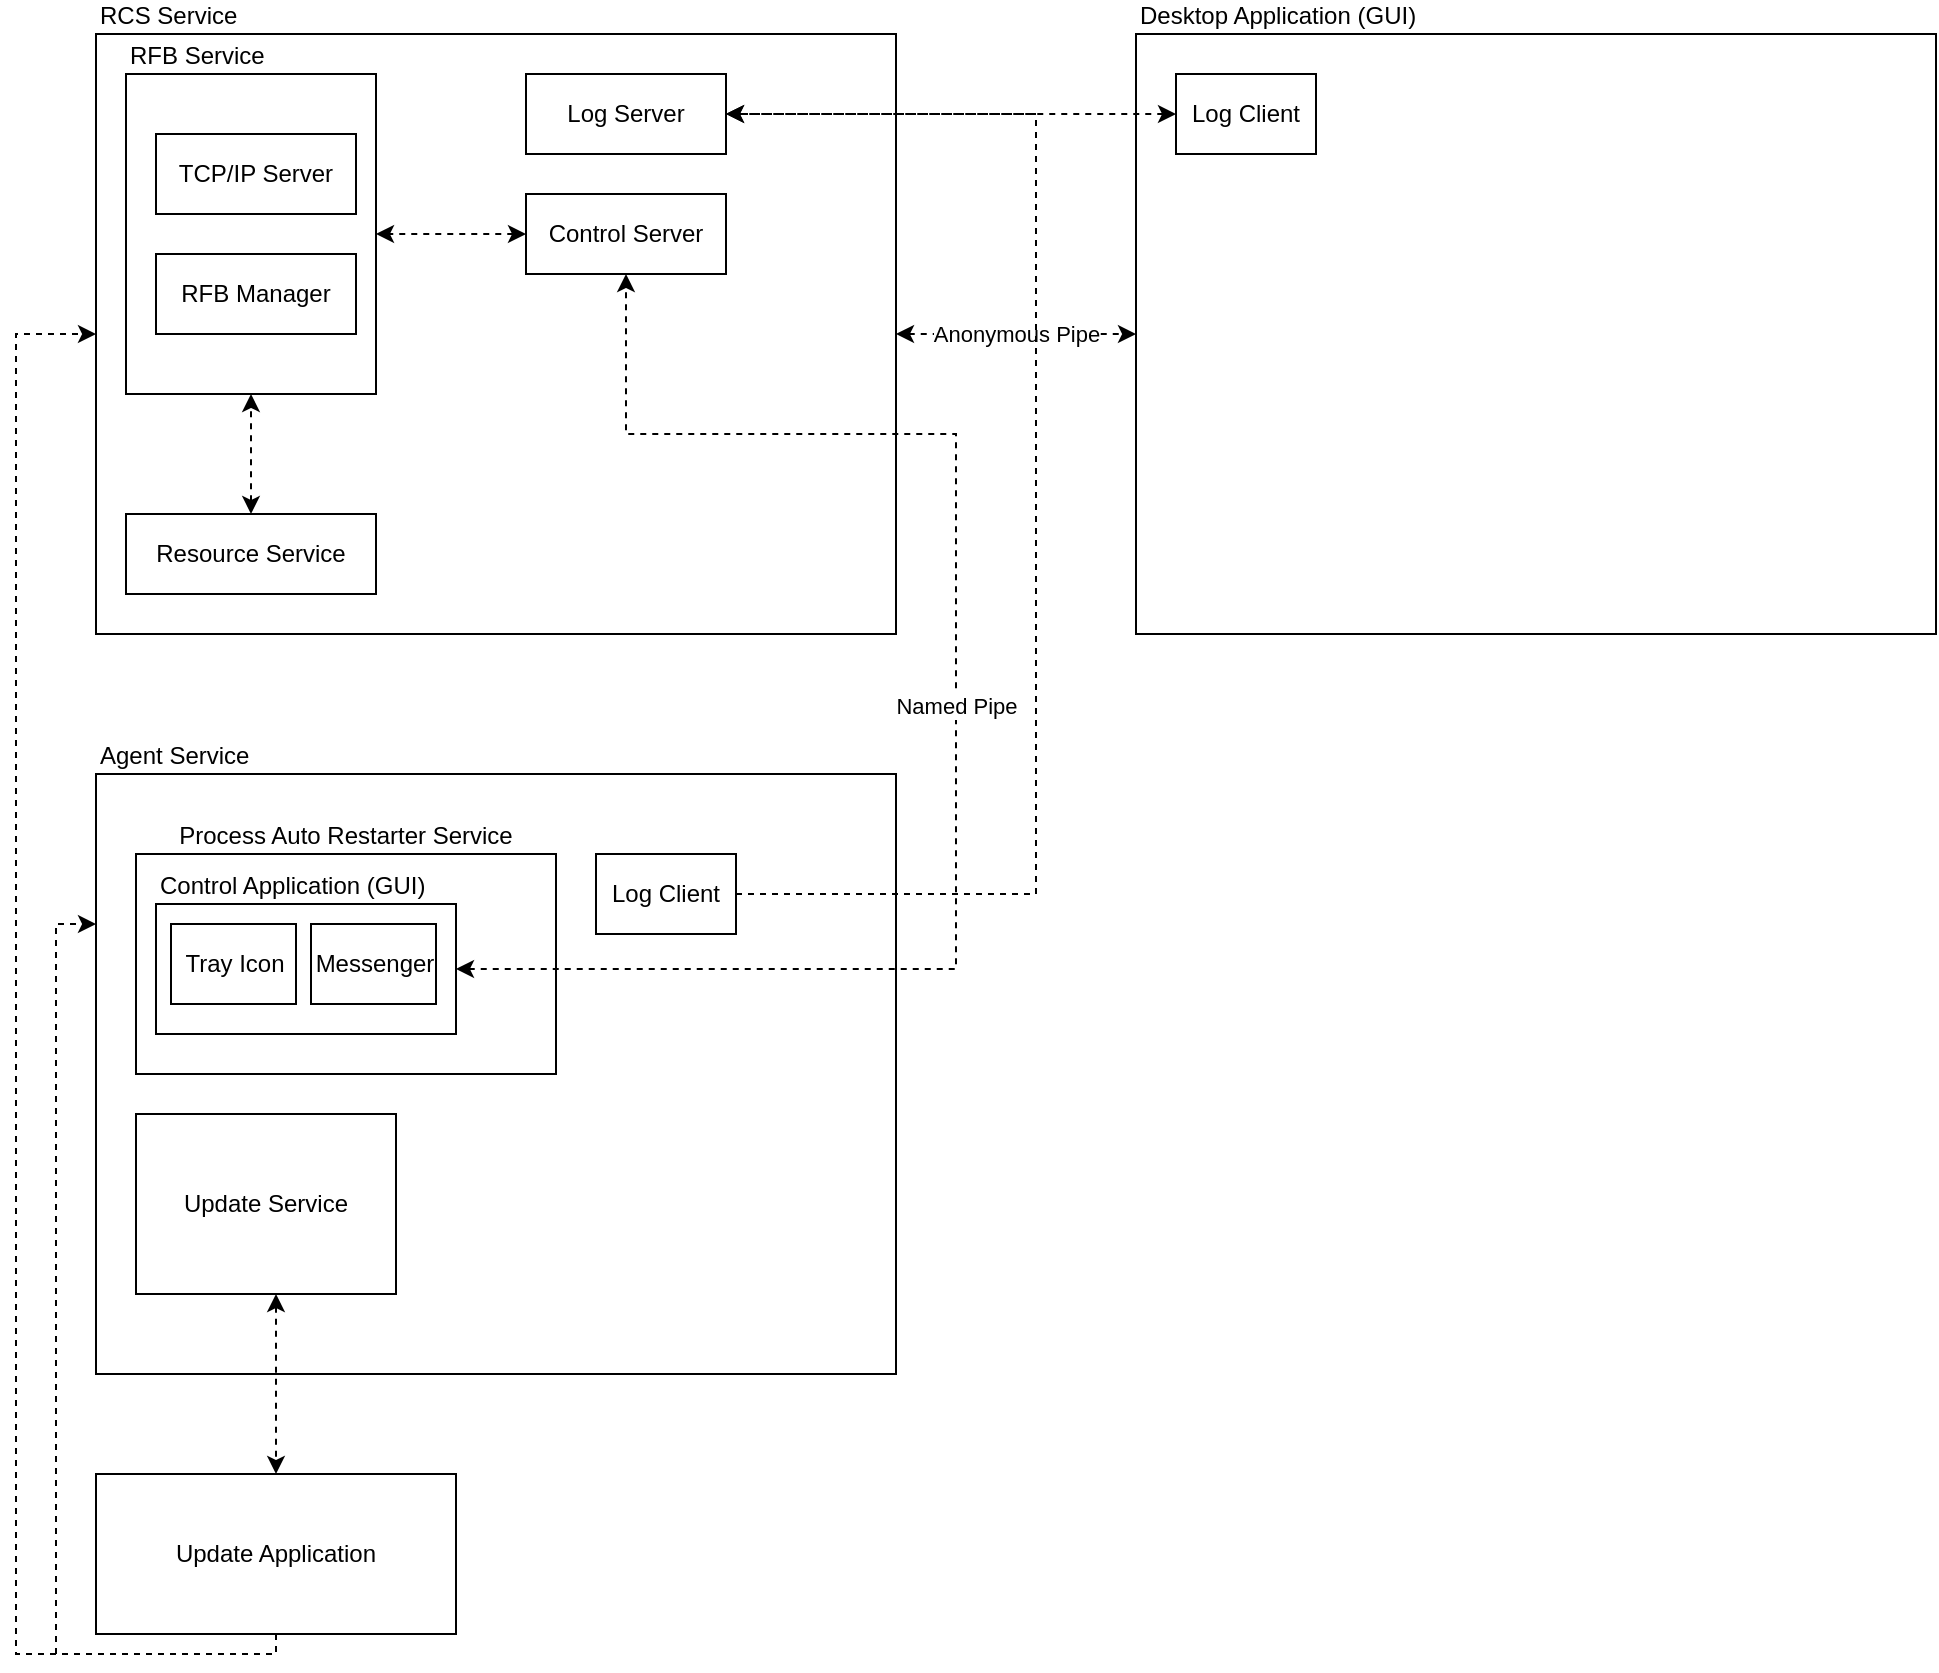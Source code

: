 <mxfile version="27.2.0" pages="7">
  <diagram id="5DkmvBxYGieu-68tYmN1" name="Application">
    <mxGraphModel dx="2253" dy="807" grid="1" gridSize="10" guides="1" tooltips="1" connect="1" arrows="1" fold="1" page="1" pageScale="1" pageWidth="827" pageHeight="1169" math="0" shadow="0">
      <root>
        <mxCell id="0" />
        <mxCell id="1" parent="0" />
        <mxCell id="Iv0SBjlh1--z4rjAcG8h-1" value="RCS Service" style="rounded=0;whiteSpace=wrap;html=1;labelPosition=center;verticalLabelPosition=top;align=left;verticalAlign=bottom;" vertex="1" parent="1">
          <mxGeometry x="40" y="50" width="400" height="300" as="geometry" />
        </mxCell>
        <mxCell id="Iv0SBjlh1--z4rjAcG8h-4" value="Anonymous Pipe" style="edgeStyle=orthogonalEdgeStyle;rounded=0;orthogonalLoop=1;jettySize=auto;html=1;entryX=0;entryY=0.5;entryDx=0;entryDy=0;startArrow=classic;startFill=1;dashed=1;" edge="1" parent="1" source="Iv0SBjlh1--z4rjAcG8h-1" target="Iv0SBjlh1--z4rjAcG8h-2">
          <mxGeometry relative="1" as="geometry" />
        </mxCell>
        <mxCell id="Iv0SBjlh1--z4rjAcG8h-2" value="Desktop Application (GUI)" style="rounded=0;whiteSpace=wrap;html=1;labelPosition=center;verticalLabelPosition=top;align=left;verticalAlign=bottom;" vertex="1" parent="1">
          <mxGeometry x="560" y="50" width="400" height="300" as="geometry" />
        </mxCell>
        <mxCell id="Iv0SBjlh1--z4rjAcG8h-3" value="Agent Service" style="rounded=0;whiteSpace=wrap;html=1;labelPosition=center;verticalLabelPosition=top;align=left;verticalAlign=bottom;" vertex="1" parent="1">
          <mxGeometry x="40" y="420" width="400" height="300" as="geometry" />
        </mxCell>
        <mxCell id="UsfD8vVUkFi7ll9GRyOD-4" value="Process Auto Restarter Service" style="rounded=0;whiteSpace=wrap;html=1;labelPosition=center;verticalLabelPosition=top;align=center;verticalAlign=bottom;fillColor=none;" vertex="1" parent="1">
          <mxGeometry x="60" y="460" width="210" height="110" as="geometry" />
        </mxCell>
        <mxCell id="UsfD8vVUkFi7ll9GRyOD-1" value="Control Application (GUI)" style="rounded=0;whiteSpace=wrap;html=1;labelPosition=center;verticalLabelPosition=top;align=left;verticalAlign=bottom;" vertex="1" parent="1">
          <mxGeometry x="70" y="485" width="150" height="65" as="geometry" />
        </mxCell>
        <mxCell id="UsfD8vVUkFi7ll9GRyOD-26" style="edgeStyle=orthogonalEdgeStyle;rounded=0;orthogonalLoop=1;jettySize=auto;html=1;entryX=0.5;entryY=0;entryDx=0;entryDy=0;dashed=1;startArrow=classic;startFill=1;" edge="1" parent="1" source="UsfD8vVUkFi7ll9GRyOD-9" target="UsfD8vVUkFi7ll9GRyOD-25">
          <mxGeometry relative="1" as="geometry">
            <Array as="points">
              <mxPoint x="130" y="770" />
              <mxPoint x="130" y="770" />
            </Array>
          </mxGeometry>
        </mxCell>
        <mxCell id="UsfD8vVUkFi7ll9GRyOD-9" value="Update Service" style="rounded=0;whiteSpace=wrap;html=1;labelPosition=center;verticalLabelPosition=middle;align=center;verticalAlign=middle;fillColor=none;" vertex="1" parent="1">
          <mxGeometry x="60" y="590" width="130" height="90" as="geometry" />
        </mxCell>
        <mxCell id="UsfD8vVUkFi7ll9GRyOD-10" value="RFB Service" style="rounded=0;whiteSpace=wrap;html=1;labelPosition=center;verticalLabelPosition=top;align=left;verticalAlign=bottom;fillColor=none;" vertex="1" parent="1">
          <mxGeometry x="55" y="70" width="125" height="160" as="geometry" />
        </mxCell>
        <mxCell id="UsfD8vVUkFi7ll9GRyOD-20" style="edgeStyle=orthogonalEdgeStyle;rounded=0;orthogonalLoop=1;jettySize=auto;html=1;entryX=0.5;entryY=1;entryDx=0;entryDy=0;dashed=1;startArrow=classic;startFill=1;" edge="1" parent="1" source="UsfD8vVUkFi7ll9GRyOD-11" target="UsfD8vVUkFi7ll9GRyOD-10">
          <mxGeometry relative="1" as="geometry" />
        </mxCell>
        <mxCell id="UsfD8vVUkFi7ll9GRyOD-11" value="Resource Service" style="rounded=0;whiteSpace=wrap;html=1;labelPosition=center;verticalLabelPosition=middle;align=center;verticalAlign=middle;fillColor=none;" vertex="1" parent="1">
          <mxGeometry x="55" y="290" width="125" height="40" as="geometry" />
        </mxCell>
        <mxCell id="UsfD8vVUkFi7ll9GRyOD-12" value="TCP/IP Server" style="rounded=0;whiteSpace=wrap;html=1;labelPosition=center;verticalLabelPosition=middle;align=center;verticalAlign=middle;fillColor=none;" vertex="1" parent="1">
          <mxGeometry x="70" y="100" width="100" height="40" as="geometry" />
        </mxCell>
        <mxCell id="UsfD8vVUkFi7ll9GRyOD-13" value="RFB Manager" style="rounded=0;whiteSpace=wrap;html=1;labelPosition=center;verticalLabelPosition=middle;align=center;verticalAlign=middle;fillColor=none;" vertex="1" parent="1">
          <mxGeometry x="70" y="160" width="100" height="40" as="geometry" />
        </mxCell>
        <mxCell id="UsfD8vVUkFi7ll9GRyOD-16" value="Log Server" style="rounded=0;whiteSpace=wrap;html=1;labelPosition=center;verticalLabelPosition=middle;align=center;verticalAlign=middle;fillColor=none;" vertex="1" parent="1">
          <mxGeometry x="255" y="70" width="100" height="40" as="geometry" />
        </mxCell>
        <mxCell id="UsfD8vVUkFi7ll9GRyOD-19" style="edgeStyle=orthogonalEdgeStyle;rounded=0;orthogonalLoop=1;jettySize=auto;html=1;entryX=1;entryY=0.5;entryDx=0;entryDy=0;startArrow=classic;startFill=1;dashed=1;" edge="1" parent="1" source="UsfD8vVUkFi7ll9GRyOD-17" target="UsfD8vVUkFi7ll9GRyOD-10">
          <mxGeometry relative="1" as="geometry" />
        </mxCell>
        <mxCell id="UsfD8vVUkFi7ll9GRyOD-17" value="Control Server" style="rounded=0;whiteSpace=wrap;html=1;labelPosition=center;verticalLabelPosition=middle;align=center;verticalAlign=middle;fillColor=none;" vertex="1" parent="1">
          <mxGeometry x="255" y="130" width="100" height="40" as="geometry" />
        </mxCell>
        <mxCell id="UsfD8vVUkFi7ll9GRyOD-22" value="Tray Icon" style="rounded=0;whiteSpace=wrap;html=1;" vertex="1" parent="1">
          <mxGeometry x="77.5" y="495" width="62.5" height="40" as="geometry" />
        </mxCell>
        <mxCell id="UsfD8vVUkFi7ll9GRyOD-23" value="Messenger" style="rounded=0;whiteSpace=wrap;html=1;" vertex="1" parent="1">
          <mxGeometry x="147.5" y="495" width="62.5" height="40" as="geometry" />
        </mxCell>
        <mxCell id="UsfD8vVUkFi7ll9GRyOD-28" style="edgeStyle=orthogonalEdgeStyle;rounded=0;orthogonalLoop=1;jettySize=auto;html=1;entryX=0;entryY=0.25;entryDx=0;entryDy=0;dashed=1;" edge="1" parent="1" source="UsfD8vVUkFi7ll9GRyOD-25" target="Iv0SBjlh1--z4rjAcG8h-3">
          <mxGeometry relative="1" as="geometry">
            <Array as="points">
              <mxPoint x="20" y="860" />
              <mxPoint x="20" y="495" />
            </Array>
          </mxGeometry>
        </mxCell>
        <mxCell id="UsfD8vVUkFi7ll9GRyOD-29" style="edgeStyle=orthogonalEdgeStyle;rounded=0;orthogonalLoop=1;jettySize=auto;html=1;entryX=0;entryY=0.5;entryDx=0;entryDy=0;dashed=1;" edge="1" parent="1" source="UsfD8vVUkFi7ll9GRyOD-25" target="Iv0SBjlh1--z4rjAcG8h-1">
          <mxGeometry relative="1" as="geometry">
            <Array as="points">
              <mxPoint y="860" />
              <mxPoint y="200" />
            </Array>
          </mxGeometry>
        </mxCell>
        <mxCell id="UsfD8vVUkFi7ll9GRyOD-25" value="Update Application" style="rounded=0;whiteSpace=wrap;html=1;labelPosition=center;verticalLabelPosition=middle;align=center;verticalAlign=middle;" vertex="1" parent="1">
          <mxGeometry x="40" y="770" width="180" height="80" as="geometry" />
        </mxCell>
        <mxCell id="UsfD8vVUkFi7ll9GRyOD-27" value="Named Pipe" style="edgeStyle=orthogonalEdgeStyle;rounded=0;orthogonalLoop=1;jettySize=auto;html=1;entryX=0.5;entryY=1;entryDx=0;entryDy=0;startArrow=classic;startFill=1;dashed=1;exitX=1;exitY=0.5;exitDx=0;exitDy=0;" edge="1" parent="1" source="UsfD8vVUkFi7ll9GRyOD-1" target="UsfD8vVUkFi7ll9GRyOD-17">
          <mxGeometry relative="1" as="geometry">
            <mxPoint x="220" y="518" as="sourcePoint" />
            <mxPoint x="305" y="170" as="targetPoint" />
            <Array as="points">
              <mxPoint x="470" y="518" />
              <mxPoint x="470" y="250" />
              <mxPoint x="305" y="250" />
            </Array>
          </mxGeometry>
        </mxCell>
        <mxCell id="UsfD8vVUkFi7ll9GRyOD-32" style="edgeStyle=orthogonalEdgeStyle;rounded=0;orthogonalLoop=1;jettySize=auto;html=1;entryX=1;entryY=0.5;entryDx=0;entryDy=0;dashed=1;startArrow=classic;startFill=1;" edge="1" parent="1" source="UsfD8vVUkFi7ll9GRyOD-31" target="UsfD8vVUkFi7ll9GRyOD-16">
          <mxGeometry relative="1" as="geometry" />
        </mxCell>
        <mxCell id="UsfD8vVUkFi7ll9GRyOD-31" value="Log Client" style="rounded=0;whiteSpace=wrap;html=1;labelPosition=center;verticalLabelPosition=middle;align=center;verticalAlign=middle;fillColor=none;" vertex="1" parent="1">
          <mxGeometry x="580" y="70" width="70" height="40" as="geometry" />
        </mxCell>
        <mxCell id="UsfD8vVUkFi7ll9GRyOD-34" style="edgeStyle=orthogonalEdgeStyle;rounded=0;orthogonalLoop=1;jettySize=auto;html=1;entryX=1;entryY=0.5;entryDx=0;entryDy=0;dashed=1;" edge="1" parent="1" source="UsfD8vVUkFi7ll9GRyOD-33" target="UsfD8vVUkFi7ll9GRyOD-16">
          <mxGeometry relative="1" as="geometry">
            <Array as="points">
              <mxPoint x="510" y="480" />
              <mxPoint x="510" y="90" />
            </Array>
          </mxGeometry>
        </mxCell>
        <mxCell id="UsfD8vVUkFi7ll9GRyOD-33" value="Log Client" style="rounded=0;whiteSpace=wrap;html=1;labelPosition=center;verticalLabelPosition=middle;align=center;verticalAlign=middle;fillColor=none;" vertex="1" parent="1">
          <mxGeometry x="290" y="460" width="70" height="40" as="geometry" />
        </mxCell>
      </root>
    </mxGraphModel>
  </diagram>
  <diagram id="OJiDylZDKc62zz5DHtTa" name="RFB_Protocol">
    <mxGraphModel dx="1188" dy="673" grid="1" gridSize="10" guides="1" tooltips="1" connect="1" arrows="1" fold="1" page="1" pageScale="1" pageWidth="827" pageHeight="1169" math="0" shadow="0">
      <root>
        <mxCell id="0" />
        <mxCell id="1" parent="0" />
        <mxCell id="KPSD_x9DPpmhUbZZ9yAU-24" value="RFB" style="rounded=0;whiteSpace=wrap;html=1;fillColor=none;dashed=1;labelPosition=center;verticalLabelPosition=top;align=left;verticalAlign=bottom;" parent="1" vertex="1">
          <mxGeometry x="70" y="110" width="660" height="690" as="geometry" />
        </mxCell>
        <mxCell id="KPSD_x9DPpmhUbZZ9yAU-1" value="1. Protocol Version" style="rounded=0;whiteSpace=wrap;html=1;fillColor=none;dashed=1;labelPosition=center;verticalLabelPosition=top;align=left;verticalAlign=bottom;" parent="1" vertex="1">
          <mxGeometry x="120" y="148" width="560" height="100" as="geometry" />
        </mxCell>
        <mxCell id="8FCmaWCUZ1RdT127gi2X-4" value="Server" style="shape=umlLifeline;perimeter=lifelinePerimeter;whiteSpace=wrap;html=1;container=1;collapsible=0;recursiveResize=0;outlineConnect=0;fillColor=#ffe6cc;strokeColor=#d79b00;" parent="1" vertex="1">
          <mxGeometry x="110" y="40" width="100" height="970" as="geometry" />
        </mxCell>
        <mxCell id="8FCmaWCUZ1RdT127gi2X-5" value="" style="html=1;points=[];perimeter=orthogonalPerimeter;fillColor=#ffe6cc;strokeColor=#d79b00;" parent="8FCmaWCUZ1RdT127gi2X-4" vertex="1">
          <mxGeometry x="45" y="120" width="10" height="630" as="geometry" />
        </mxCell>
        <mxCell id="8FCmaWCUZ1RdT127gi2X-6" value="" style="html=1;points=[];perimeter=orthogonalPerimeter;fillColor=#ffe6cc;strokeColor=#d79b00;" parent="8FCmaWCUZ1RdT127gi2X-4" vertex="1">
          <mxGeometry x="50" y="128" width="10" height="60" as="geometry" />
        </mxCell>
        <mxCell id="8FCmaWCUZ1RdT127gi2X-11" value="Client" style="shape=umlLifeline;perimeter=lifelinePerimeter;whiteSpace=wrap;html=1;container=1;collapsible=0;recursiveResize=0;outlineConnect=0;fillColor=#dae8fc;strokeColor=#6c8ebf;" parent="1" vertex="1">
          <mxGeometry x="610" y="40" width="100" height="970" as="geometry" />
        </mxCell>
        <mxCell id="sWM0tMhOnT5Zf9Z6tHfr-1" value="" style="html=1;points=[];perimeter=orthogonalPerimeter;fillColor=#dae8fc;strokeColor=#6c8ebf;" parent="8FCmaWCUZ1RdT127gi2X-11" vertex="1">
          <mxGeometry x="45" y="120" width="10" height="630" as="geometry" />
        </mxCell>
        <mxCell id="sWM0tMhOnT5Zf9Z6tHfr-2" value="" style="html=1;points=[];perimeter=orthogonalPerimeter;fillColor=#dae8fc;strokeColor=#6c8ebf;" parent="8FCmaWCUZ1RdT127gi2X-11" vertex="1">
          <mxGeometry x="40" y="128" width="10" height="60" as="geometry" />
        </mxCell>
        <mxCell id="sWM0tMhOnT5Zf9Z6tHfr-5" value="ProtocolVersion ( RFB 3.x )" style="edgeStyle=orthogonalEdgeStyle;rounded=0;orthogonalLoop=1;jettySize=auto;html=1;" parent="1" edge="1">
          <mxGeometry relative="1" as="geometry">
            <mxPoint x="170" y="183" as="sourcePoint" />
            <mxPoint x="650" y="183" as="targetPoint" />
          </mxGeometry>
        </mxCell>
        <mxCell id="sWM0tMhOnT5Zf9Z6tHfr-10" value="ProtocolVersion Response ( RFB 3.x )" style="edgeStyle=orthogonalEdgeStyle;rounded=0;orthogonalLoop=1;jettySize=auto;html=1;entryX=1.242;entryY=0.71;entryDx=0;entryDy=0;entryPerimeter=0;" parent="1" edge="1">
          <mxGeometry relative="1" as="geometry">
            <mxPoint x="650" y="212" as="sourcePoint" />
            <mxPoint x="172.42" y="211.6" as="targetPoint" />
            <Array as="points">
              <mxPoint x="530" y="212" />
              <mxPoint x="530" y="212" />
            </Array>
          </mxGeometry>
        </mxCell>
        <mxCell id="KPSD_x9DPpmhUbZZ9yAU-3" value="2. Security" style="rounded=0;whiteSpace=wrap;html=1;fillColor=none;dashed=1;labelPosition=center;verticalLabelPosition=top;align=left;verticalAlign=bottom;" parent="1" vertex="1">
          <mxGeometry x="120" y="283" width="560" height="100" as="geometry" />
        </mxCell>
        <mxCell id="KPSD_x9DPpmhUbZZ9yAU-4" value="" style="html=1;points=[];perimeter=orthogonalPerimeter;fillColor=#ffe6cc;strokeColor=#d79b00;" parent="1" vertex="1">
          <mxGeometry x="160" y="303" width="10" height="60" as="geometry" />
        </mxCell>
        <mxCell id="KPSD_x9DPpmhUbZZ9yAU-5" value="" style="html=1;points=[];perimeter=orthogonalPerimeter;fillColor=#dae8fc;strokeColor=#6c8ebf;" parent="1" vertex="1">
          <mxGeometry x="650" y="303" width="10" height="60" as="geometry" />
        </mxCell>
        <mxCell id="KPSD_x9DPpmhUbZZ9yAU-6" value="Server Side Security Options" style="edgeStyle=orthogonalEdgeStyle;rounded=0;orthogonalLoop=1;jettySize=auto;html=1;" parent="1" edge="1">
          <mxGeometry relative="1" as="geometry">
            <mxPoint x="170" y="318" as="sourcePoint" />
            <mxPoint x="650" y="318" as="targetPoint" />
          </mxGeometry>
        </mxCell>
        <mxCell id="KPSD_x9DPpmhUbZZ9yAU-7" value="Select Security Type ( ex) Tight )" style="edgeStyle=orthogonalEdgeStyle;rounded=0;orthogonalLoop=1;jettySize=auto;html=1;entryX=1.242;entryY=0.71;entryDx=0;entryDy=0;entryPerimeter=0;" parent="1" edge="1">
          <mxGeometry relative="1" as="geometry">
            <mxPoint x="650" y="347" as="sourcePoint" />
            <mxPoint x="172.42" y="346.6" as="targetPoint" />
            <Array as="points">
              <mxPoint x="530" y="347" />
              <mxPoint x="530" y="347" />
            </Array>
          </mxGeometry>
        </mxCell>
        <mxCell id="KPSD_x9DPpmhUbZZ9yAU-18" value="4. Initalization" style="rounded=0;whiteSpace=wrap;html=1;fillColor=none;dashed=1;labelPosition=center;verticalLabelPosition=top;align=left;verticalAlign=bottom;" parent="1" vertex="1">
          <mxGeometry x="120" y="680" width="560" height="100" as="geometry" />
        </mxCell>
        <mxCell id="KPSD_x9DPpmhUbZZ9yAU-19" value="" style="html=1;points=[];perimeter=orthogonalPerimeter;fillColor=#ffe6cc;strokeColor=#d79b00;" parent="1" vertex="1">
          <mxGeometry x="160" y="700" width="10" height="60" as="geometry" />
        </mxCell>
        <mxCell id="KPSD_x9DPpmhUbZZ9yAU-20" value="" style="html=1;points=[];perimeter=orthogonalPerimeter;fillColor=#dae8fc;strokeColor=#6c8ebf;" parent="1" vertex="1">
          <mxGeometry x="650" y="700" width="10" height="60" as="geometry" />
        </mxCell>
        <mxCell id="KPSD_x9DPpmhUbZZ9yAU-21" value="Server Init ( Pixel Format, Desktop Name... )" style="edgeStyle=orthogonalEdgeStyle;rounded=0;orthogonalLoop=1;jettySize=auto;html=1;" parent="1" edge="1">
          <mxGeometry relative="1" as="geometry">
            <mxPoint x="170" y="740" as="sourcePoint" />
            <mxPoint x="650" y="740" as="targetPoint" />
          </mxGeometry>
        </mxCell>
        <mxCell id="KPSD_x9DPpmhUbZZ9yAU-22" value="Client Init ( Decoder Options... )" style="edgeStyle=orthogonalEdgeStyle;rounded=0;orthogonalLoop=1;jettySize=auto;html=1;entryX=1.242;entryY=0.71;entryDx=0;entryDy=0;entryPerimeter=0;" parent="1" edge="1">
          <mxGeometry relative="1" as="geometry">
            <mxPoint x="647.58" y="710.4" as="sourcePoint" />
            <mxPoint x="170.0" y="710" as="targetPoint" />
            <Array as="points">
              <mxPoint x="527.58" y="710.4" />
              <mxPoint x="527.58" y="710.4" />
            </Array>
          </mxGeometry>
        </mxCell>
        <mxCell id="S6ZiM5GEsD0abywgk5w2-1" value="3-1. Capability ( Options*)" style="rounded=0;whiteSpace=wrap;html=1;fillColor=none;dashed=1;labelPosition=center;verticalLabelPosition=top;align=left;verticalAlign=bottom;" vertex="1" parent="1">
          <mxGeometry x="120" y="550" width="560" height="100" as="geometry" />
        </mxCell>
        <mxCell id="S6ZiM5GEsD0abywgk5w2-8" value="" style="html=1;points=[];perimeter=orthogonalPerimeter;fillColor=#ffe6cc;strokeColor=#d79b00;" vertex="1" parent="1">
          <mxGeometry x="160" y="570" width="10" height="60" as="geometry" />
        </mxCell>
        <mxCell id="S6ZiM5GEsD0abywgk5w2-9" value="" style="html=1;points=[];perimeter=orthogonalPerimeter;fillColor=#dae8fc;strokeColor=#6c8ebf;" vertex="1" parent="1">
          <mxGeometry x="650" y="570" width="10" height="60" as="geometry" />
        </mxCell>
        <mxCell id="S6ZiM5GEsD0abywgk5w2-10" value="Server Side Capability Message" style="edgeStyle=orthogonalEdgeStyle;rounded=0;orthogonalLoop=1;jettySize=auto;html=1;" edge="1" parent="1">
          <mxGeometry relative="1" as="geometry">
            <mxPoint x="170" y="585" as="sourcePoint" />
            <mxPoint x="650" y="585" as="targetPoint" />
          </mxGeometry>
        </mxCell>
        <mxCell id="S6ZiM5GEsD0abywgk5w2-11" value="Client Side Capability Message" style="edgeStyle=orthogonalEdgeStyle;rounded=0;orthogonalLoop=1;jettySize=auto;html=1;entryX=1.242;entryY=0.71;entryDx=0;entryDy=0;entryPerimeter=0;" edge="1" parent="1">
          <mxGeometry relative="1" as="geometry">
            <mxPoint x="650" y="614" as="sourcePoint" />
            <mxPoint x="172.42" y="613.6" as="targetPoint" />
            <Array as="points">
              <mxPoint x="530" y="614" />
              <mxPoint x="530" y="614" />
            </Array>
          </mxGeometry>
        </mxCell>
        <mxCell id="S6ZiM5GEsD0abywgk5w2-22" value="3. Authentication" style="rounded=0;whiteSpace=wrap;html=1;fillColor=none;dashed=1;labelPosition=center;verticalLabelPosition=top;align=left;verticalAlign=bottom;" vertex="1" parent="1">
          <mxGeometry x="120" y="410" width="560" height="100" as="geometry" />
        </mxCell>
        <mxCell id="S6ZiM5GEsD0abywgk5w2-23" value="" style="html=1;points=[];perimeter=orthogonalPerimeter;fillColor=#ffe6cc;strokeColor=#d79b00;" vertex="1" parent="1">
          <mxGeometry x="160" y="430" width="10" height="60" as="geometry" />
        </mxCell>
        <mxCell id="S6ZiM5GEsD0abywgk5w2-24" value="" style="html=1;points=[];perimeter=orthogonalPerimeter;fillColor=#dae8fc;strokeColor=#6c8ebf;" vertex="1" parent="1">
          <mxGeometry x="650" y="430" width="10" height="60" as="geometry" />
        </mxCell>
        <mxCell id="S6ZiM5GEsD0abywgk5w2-25" value="Security Result" style="edgeStyle=orthogonalEdgeStyle;rounded=0;orthogonalLoop=1;jettySize=auto;html=1;" edge="1" parent="1">
          <mxGeometry relative="1" as="geometry">
            <mxPoint x="170" y="470" as="sourcePoint" />
            <mxPoint x="650" y="470" as="targetPoint" />
          </mxGeometry>
        </mxCell>
        <mxCell id="S6ZiM5GEsD0abywgk5w2-26" value="Password" style="edgeStyle=orthogonalEdgeStyle;rounded=0;orthogonalLoop=1;jettySize=auto;html=1;entryX=1.242;entryY=0.71;entryDx=0;entryDy=0;entryPerimeter=0;" edge="1" parent="1">
          <mxGeometry relative="1" as="geometry">
            <mxPoint x="647.58" y="440.4" as="sourcePoint" />
            <mxPoint x="170.0" y="440" as="targetPoint" />
            <Array as="points">
              <mxPoint x="527.58" y="440.4" />
              <mxPoint x="527.58" y="440.4" />
            </Array>
          </mxGeometry>
        </mxCell>
        <mxCell id="S6ZiM5GEsD0abywgk5w2-27" value="Optional Message" style="rounded=0;whiteSpace=wrap;html=1;fillColor=none;dashed=1;labelPosition=center;verticalLabelPosition=top;align=left;verticalAlign=bottom;" vertex="1" parent="1">
          <mxGeometry x="70" y="830" width="660" height="180" as="geometry" />
        </mxCell>
        <mxCell id="S6ZiM5GEsD0abywgk5w2-29" value="5. Optional Message" style="rounded=0;whiteSpace=wrap;html=1;fillColor=none;dashed=1;labelPosition=center;verticalLabelPosition=top;align=left;verticalAlign=bottom;" vertex="1" parent="1">
          <mxGeometry x="120" y="850" width="560" height="100" as="geometry" />
        </mxCell>
        <mxCell id="S6ZiM5GEsD0abywgk5w2-30" value="" style="html=1;points=[];perimeter=orthogonalPerimeter;fillColor=#ffe6cc;strokeColor=#d79b00;" vertex="1" parent="1">
          <mxGeometry x="160" y="870" width="10" height="60" as="geometry" />
        </mxCell>
        <mxCell id="S6ZiM5GEsD0abywgk5w2-31" value="" style="html=1;points=[];perimeter=orthogonalPerimeter;fillColor=#dae8fc;strokeColor=#6c8ebf;" vertex="1" parent="1">
          <mxGeometry x="650" y="870" width="10" height="60" as="geometry" />
        </mxCell>
        <mxCell id="S6ZiM5GEsD0abywgk5w2-32" value="Server Version Info ( 2.3.0 )" style="edgeStyle=orthogonalEdgeStyle;rounded=0;orthogonalLoop=1;jettySize=auto;html=1;" edge="1" parent="1">
          <mxGeometry relative="1" as="geometry">
            <mxPoint x="170" y="910" as="sourcePoint" />
            <mxPoint x="650" y="910" as="targetPoint" />
          </mxGeometry>
        </mxCell>
        <mxCell id="S6ZiM5GEsD0abywgk5w2-33" value="Send User Info ( User Name, User ID ... )" style="edgeStyle=orthogonalEdgeStyle;rounded=0;orthogonalLoop=1;jettySize=auto;html=1;entryX=1.242;entryY=0.71;entryDx=0;entryDy=0;entryPerimeter=0;" edge="1" parent="1">
          <mxGeometry relative="1" as="geometry">
            <mxPoint x="647.58" y="880.4" as="sourcePoint" />
            <mxPoint x="170.0" y="880" as="targetPoint" />
            <Array as="points">
              <mxPoint x="527.58" y="880.4" />
              <mxPoint x="527.58" y="880.4" />
            </Array>
          </mxGeometry>
        </mxCell>
        <mxCell id="S6ZiM5GEsD0abywgk5w2-43" value="Connection State" style="shape=umlLifeline;perimeter=lifelinePerimeter;whiteSpace=wrap;html=1;container=1;collapsible=0;recursiveResize=0;outlineConnect=0;fillColor=#fad9d5;strokeColor=#ae4132;" vertex="1" parent="1">
          <mxGeometry x="780" y="40" width="100" height="970" as="geometry" />
        </mxCell>
        <mxCell id="S6ZiM5GEsD0abywgk5w2-46" value="Established" style="rounded=1;whiteSpace=wrap;html=1;fillColor=#ffcd28;gradientColor=#ffa500;strokeColor=#d79b00;" vertex="1" parent="S6ZiM5GEsD0abywgk5w2-43">
          <mxGeometry x="5" y="201" width="90" height="42" as="geometry" />
        </mxCell>
        <mxCell id="S6ZiM5GEsD0abywgk5w2-48" value="Connected" style="rounded=1;whiteSpace=wrap;html=1;fillColor=#d5e8d4;gradientColor=#97d077;strokeColor=#82b366;" vertex="1" parent="S6ZiM5GEsD0abywgk5w2-43">
          <mxGeometry x="-2" y="910" width="90" height="42" as="geometry" />
        </mxCell>
        <mxCell id="S6ZiM5GEsD0abywgk5w2-49" value="" style="endArrow=classic;dashed=1;html=1;dashPattern=1 3;strokeWidth=2;rounded=0;entryX=0;entryY=0.5;entryDx=0;entryDy=0;exitX=1.2;exitY=0.159;exitDx=0;exitDy=0;exitPerimeter=0;endFill=1;" edge="1" parent="S6ZiM5GEsD0abywgk5w2-43" target="S6ZiM5GEsD0abywgk5w2-48">
          <mxGeometry width="50" height="50" relative="1" as="geometry">
            <mxPoint x="-620" y="929" as="sourcePoint" />
            <mxPoint x="-227" y="1029" as="targetPoint" />
          </mxGeometry>
        </mxCell>
        <mxCell id="S6ZiM5GEsD0abywgk5w2-50" value="Auth Phase" style="rounded=1;whiteSpace=wrap;html=1;fillColor=#fff2cc;gradientColor=#ffd966;strokeColor=#d6b656;" vertex="1" parent="S6ZiM5GEsD0abywgk5w2-43">
          <mxGeometry x="5" y="330" width="90" height="42" as="geometry" />
        </mxCell>
        <mxCell id="S6ZiM5GEsD0abywgk5w2-51" value="" style="endArrow=classic;dashed=1;html=1;dashPattern=1 3;strokeWidth=2;rounded=0;entryX=0;entryY=0.5;entryDx=0;entryDy=0;exitX=1.2;exitY=0.159;exitDx=0;exitDy=0;exitPerimeter=0;endFill=1;" edge="1" parent="S6ZiM5GEsD0abywgk5w2-43" target="S6ZiM5GEsD0abywgk5w2-50">
          <mxGeometry width="50" height="50" relative="1" as="geometry">
            <mxPoint x="-613" y="349" as="sourcePoint" />
            <mxPoint x="-220" y="449" as="targetPoint" />
          </mxGeometry>
        </mxCell>
        <mxCell id="S6ZiM5GEsD0abywgk5w2-52" value="Authorized" style="rounded=1;whiteSpace=wrap;html=1;fillColor=#f8cecc;gradientColor=#ea6b66;strokeColor=#b85450;" vertex="1" parent="S6ZiM5GEsD0abywgk5w2-43">
          <mxGeometry x="5" y="464" width="90" height="42" as="geometry" />
        </mxCell>
        <mxCell id="S6ZiM5GEsD0abywgk5w2-53" value="" style="endArrow=classic;dashed=1;html=1;dashPattern=1 3;strokeWidth=2;rounded=0;entryX=0;entryY=0.5;entryDx=0;entryDy=0;exitX=1.2;exitY=0.159;exitDx=0;exitDy=0;exitPerimeter=0;endFill=1;" edge="1" parent="S6ZiM5GEsD0abywgk5w2-43" target="S6ZiM5GEsD0abywgk5w2-52">
          <mxGeometry width="50" height="50" relative="1" as="geometry">
            <mxPoint x="-613" y="483" as="sourcePoint" />
            <mxPoint x="-220" y="583" as="targetPoint" />
          </mxGeometry>
        </mxCell>
        <mxCell id="S6ZiM5GEsD0abywgk5w2-47" value="" style="endArrow=classic;dashed=1;html=1;dashPattern=1 3;strokeWidth=2;rounded=0;entryX=0;entryY=0.5;entryDx=0;entryDy=0;exitX=1.2;exitY=0.159;exitDx=0;exitDy=0;exitPerimeter=0;endFill=1;" edge="1" parent="1" source="8FCmaWCUZ1RdT127gi2X-5" target="S6ZiM5GEsD0abywgk5w2-46">
          <mxGeometry width="50" height="50" relative="1" as="geometry">
            <mxPoint x="510" y="410" as="sourcePoint" />
            <mxPoint x="560" y="360" as="targetPoint" />
          </mxGeometry>
        </mxCell>
      </root>
    </mxGraphModel>
  </diagram>
  <diagram id="futHeiRAGk7LEK9us22i" name="Optional_Protocol">
    <mxGraphModel dx="1426" dy="807" grid="1" gridSize="10" guides="1" tooltips="1" connect="1" arrows="1" fold="1" page="1" pageScale="1" pageWidth="827" pageHeight="1169" math="0" shadow="0">
      <root>
        <mxCell id="0" />
        <mxCell id="1" parent="0" />
        <mxCell id="eBBeRTxccKXBJznM1rE3-1" value="Viewer Core" style="rounded=0;whiteSpace=wrap;html=1;labelPosition=center;verticalLabelPosition=top;align=left;verticalAlign=bottom;" vertex="1" parent="1">
          <mxGeometry x="50" y="170" width="150" height="160" as="geometry" />
        </mxCell>
        <mxCell id="eBBeRTxccKXBJznM1rE3-2" value="RFB Dispatcher" style="rounded=0;whiteSpace=wrap;html=1;" vertex="1" parent="1">
          <mxGeometry x="50" y="380" width="150" height="80" as="geometry" />
        </mxCell>
        <mxCell id="t8bn0967jNll7Zxq3JM5-5" style="edgeStyle=orthogonalEdgeStyle;rounded=0;orthogonalLoop=1;jettySize=auto;html=1;entryX=0.5;entryY=0;entryDx=0;entryDy=0;" edge="1" parent="1" source="t8bn0967jNll7Zxq3JM5-1" target="eBBeRTxccKXBJznM1rE3-2">
          <mxGeometry relative="1" as="geometry" />
        </mxCell>
        <mxCell id="t8bn0967jNll7Zxq3JM5-8" style="edgeStyle=orthogonalEdgeStyle;rounded=0;orthogonalLoop=1;jettySize=auto;html=1;entryX=0.5;entryY=0;entryDx=0;entryDy=0;" edge="1" parent="1" source="t8bn0967jNll7Zxq3JM5-1" target="t8bn0967jNll7Zxq3JM5-6">
          <mxGeometry relative="1" as="geometry">
            <Array as="points">
              <mxPoint x="125" y="350" />
              <mxPoint x="305" y="350" />
            </Array>
          </mxGeometry>
        </mxCell>
        <mxCell id="t8bn0967jNll7Zxq3JM5-9" style="edgeStyle=orthogonalEdgeStyle;rounded=0;orthogonalLoop=1;jettySize=auto;html=1;entryX=0.5;entryY=0;entryDx=0;entryDy=0;" edge="1" parent="1" source="t8bn0967jNll7Zxq3JM5-1" target="t8bn0967jNll7Zxq3JM5-7">
          <mxGeometry relative="1" as="geometry">
            <Array as="points">
              <mxPoint x="125" y="350" />
              <mxPoint x="489" y="350" />
            </Array>
          </mxGeometry>
        </mxCell>
        <mxCell id="t8bn0967jNll7Zxq3JM5-1" value="Dispatcher" style="rounded=0;whiteSpace=wrap;html=1;" vertex="1" parent="1">
          <mxGeometry x="70" y="240" width="110" height="50" as="geometry" />
        </mxCell>
        <mxCell id="t8bn0967jNll7Zxq3JM5-3" value="Binary Buffer" style="edgeStyle=orthogonalEdgeStyle;rounded=0;orthogonalLoop=1;jettySize=auto;html=1;entryX=0.5;entryY=0;entryDx=0;entryDy=0;" edge="1" parent="1" source="t8bn0967jNll7Zxq3JM5-2" target="eBBeRTxccKXBJznM1rE3-1">
          <mxGeometry relative="1" as="geometry" />
        </mxCell>
        <mxCell id="t8bn0967jNll7Zxq3JM5-2" value="Socket IPv4" style="rounded=0;whiteSpace=wrap;html=1;" vertex="1" parent="1">
          <mxGeometry x="50" y="10" width="150" height="80" as="geometry" />
        </mxCell>
        <mxCell id="t8bn0967jNll7Zxq3JM5-6" value="FileTransfer Dispatcher" style="rounded=0;whiteSpace=wrap;html=1;" vertex="1" parent="1">
          <mxGeometry x="230" y="380" width="150" height="80" as="geometry" />
        </mxCell>
        <mxCell id="t8bn0967jNll7Zxq3JM5-7" value="Optional Dispatcher" style="rounded=0;whiteSpace=wrap;html=1;" vertex="1" parent="1">
          <mxGeometry x="413.5" y="380" width="150" height="80" as="geometry" />
        </mxCell>
      </root>
    </mxGraphModel>
  </diagram>
  <diagram name="DesktopScreen I/F" id="r6Kb4BBWpulR1Wia2MeO">
    <mxGraphModel dx="2838" dy="2322" grid="1" gridSize="10" guides="1" tooltips="1" connect="1" arrows="1" fold="1" page="1" pageScale="1" pageWidth="827" pageHeight="1169" math="0" shadow="0">
      <root>
        <mxCell id="0" />
        <mxCell id="1" parent="0" />
        <mxCell id="QIp_asUdpDxzrUBA6vSg-23" value="&lt;h3&gt;Desktop Server&lt;/h3&gt;" style="rounded=0;whiteSpace=wrap;html=1;labelPosition=center;verticalLabelPosition=top;align=center;verticalAlign=bottom;fontSize=15;" parent="1" vertex="1">
          <mxGeometry x="42.86" y="-1101.5" width="717.14" height="610" as="geometry" />
        </mxCell>
        <mxCell id="QIp_asUdpDxzrUBA6vSg-42" value="&lt;span style=&quot;font-size: 11px; white-space: nowrap; background-color: rgb(255, 255, 255);&quot;&gt;Anonymous Pipe&lt;/span&gt;" style="rounded=0;whiteSpace=wrap;html=1;" parent="1" vertex="1">
          <mxGeometry x="80" y="-959" width="90" height="60" as="geometry" />
        </mxCell>
        <mxCell id="QIp_asUdpDxzrUBA6vSg-43" value="" style="group" parent="1" vertex="1" connectable="0">
          <mxGeometry x="490" y="-1074" width="210" height="550" as="geometry" />
        </mxCell>
        <mxCell id="QIp_asUdpDxzrUBA6vSg-26" value="Windows Screen Grabber" style="rounded=0;whiteSpace=wrap;html=1;labelPosition=center;verticalLabelPosition=top;align=center;verticalAlign=bottom;" parent="QIp_asUdpDxzrUBA6vSg-43" vertex="1">
          <mxGeometry width="210" height="550" as="geometry" />
        </mxCell>
        <mxCell id="QIp_asUdpDxzrUBA6vSg-27" style="edgeStyle=orthogonalEdgeStyle;rounded=0;orthogonalLoop=1;jettySize=auto;html=1;entryX=0.5;entryY=0;entryDx=0;entryDy=0;" parent="QIp_asUdpDxzrUBA6vSg-43" source="QIp_asUdpDxzrUBA6vSg-28" target="QIp_asUdpDxzrUBA6vSg-41" edge="1">
          <mxGeometry relative="1" as="geometry" />
        </mxCell>
        <mxCell id="QIp_asUdpDxzrUBA6vSg-28" value="&lt;div&gt;Windows&lt;/div&gt;DesktopFactory" style="rounded=0;whiteSpace=wrap;html=1;" parent="QIp_asUdpDxzrUBA6vSg-43" vertex="1">
          <mxGeometry x="40" y="19" width="120" height="60" as="geometry" />
        </mxCell>
        <mxCell id="QIp_asUdpDxzrUBA6vSg-29" style="edgeStyle=orthogonalEdgeStyle;rounded=0;orthogonalLoop=1;jettySize=auto;html=1;entryX=0.5;entryY=0;entryDx=0;entryDy=0;" parent="QIp_asUdpDxzrUBA6vSg-43" source="QIp_asUdpDxzrUBA6vSg-31" target="QIp_asUdpDxzrUBA6vSg-38" edge="1">
          <mxGeometry relative="1" as="geometry" />
        </mxCell>
        <mxCell id="QIp_asUdpDxzrUBA6vSg-30" value="Fallback" style="edgeLabel;html=1;align=center;verticalAlign=middle;resizable=0;points=[];" parent="QIp_asUdpDxzrUBA6vSg-29" vertex="1" connectable="0">
          <mxGeometry x="-0.582" y="1" relative="1" as="geometry">
            <mxPoint as="offset" />
          </mxGeometry>
        </mxCell>
        <mxCell id="QIp_asUdpDxzrUBA6vSg-31" value="Win8 Desktop Duplication" style="rounded=0;whiteSpace=wrap;html=1;fillColor=#ffe6cc;strokeColor=#d79b00;" parent="QIp_asUdpDxzrUBA6vSg-43" vertex="1">
          <mxGeometry x="40" y="189" width="120" height="60" as="geometry" />
        </mxCell>
        <mxCell id="QIp_asUdpDxzrUBA6vSg-32" style="edgeStyle=orthogonalEdgeStyle;rounded=0;orthogonalLoop=1;jettySize=auto;html=1;entryX=0.5;entryY=0;entryDx=0;entryDy=0;" parent="QIp_asUdpDxzrUBA6vSg-43" source="QIp_asUdpDxzrUBA6vSg-34" target="QIp_asUdpDxzrUBA6vSg-35" edge="1">
          <mxGeometry relative="1" as="geometry" />
        </mxCell>
        <mxCell id="QIp_asUdpDxzrUBA6vSg-33" value="Fallback" style="edgeLabel;html=1;align=center;verticalAlign=middle;resizable=0;points=[];" parent="QIp_asUdpDxzrUBA6vSg-32" vertex="1" connectable="0">
          <mxGeometry x="-0.269" y="1" relative="1" as="geometry">
            <mxPoint as="offset" />
          </mxGeometry>
        </mxCell>
        <mxCell id="QIp_asUdpDxzrUBA6vSg-34" value="Mirage Screen Driver" style="rounded=0;whiteSpace=wrap;html=1;fillColor=#fff2cc;strokeColor=#d6b656;" parent="QIp_asUdpDxzrUBA6vSg-43" vertex="1">
          <mxGeometry x="40" y="372" width="120" height="60" as="geometry" />
        </mxCell>
        <mxCell id="QIp_asUdpDxzrUBA6vSg-35" value="Win32(GDI) Capture" style="rounded=0;whiteSpace=wrap;html=1;fillColor=#f8cecc;strokeColor=#b85450;" parent="QIp_asUdpDxzrUBA6vSg-43" vertex="1">
          <mxGeometry x="40" y="470" width="120" height="60" as="geometry" />
        </mxCell>
        <mxCell id="QIp_asUdpDxzrUBA6vSg-36" style="edgeStyle=orthogonalEdgeStyle;rounded=0;orthogonalLoop=1;jettySize=auto;html=1;entryX=0.5;entryY=0;entryDx=0;entryDy=0;" parent="QIp_asUdpDxzrUBA6vSg-43" source="QIp_asUdpDxzrUBA6vSg-38" target="QIp_asUdpDxzrUBA6vSg-34" edge="1">
          <mxGeometry relative="1" as="geometry" />
        </mxCell>
        <mxCell id="QIp_asUdpDxzrUBA6vSg-37" value="Yes" style="edgeLabel;html=1;align=center;verticalAlign=middle;resizable=0;points=[];" parent="QIp_asUdpDxzrUBA6vSg-36" vertex="1" connectable="0">
          <mxGeometry x="-0.09" y="1" relative="1" as="geometry">
            <mxPoint as="offset" />
          </mxGeometry>
        </mxCell>
        <mxCell id="QIp_asUdpDxzrUBA6vSg-78" value="No" style="edgeStyle=orthogonalEdgeStyle;rounded=0;orthogonalLoop=1;jettySize=auto;html=1;entryX=1;entryY=0.5;entryDx=0;entryDy=0;" parent="QIp_asUdpDxzrUBA6vSg-43" source="QIp_asUdpDxzrUBA6vSg-38" target="QIp_asUdpDxzrUBA6vSg-35" edge="1">
          <mxGeometry relative="1" as="geometry">
            <Array as="points">
              <mxPoint x="200" y="312" />
              <mxPoint x="200" y="500" />
            </Array>
          </mxGeometry>
        </mxCell>
        <mxCell id="QIp_asUdpDxzrUBA6vSg-38" value="Mirror Driver" style="rhombus;whiteSpace=wrap;html=1;" parent="QIp_asUdpDxzrUBA6vSg-43" vertex="1">
          <mxGeometry x="58.75" y="282" width="82.5" height="60" as="geometry" />
        </mxCell>
        <mxCell id="QIp_asUdpDxzrUBA6vSg-39" style="edgeStyle=orthogonalEdgeStyle;rounded=0;orthogonalLoop=1;jettySize=auto;html=1;entryX=0.5;entryY=0;entryDx=0;entryDy=0;" parent="QIp_asUdpDxzrUBA6vSg-43" source="QIp_asUdpDxzrUBA6vSg-41" target="QIp_asUdpDxzrUBA6vSg-31" edge="1">
          <mxGeometry relative="1" as="geometry" />
        </mxCell>
        <mxCell id="QIp_asUdpDxzrUBA6vSg-77" value="Yes" style="edgeLabel;html=1;align=center;verticalAlign=middle;resizable=0;points=[];" parent="QIp_asUdpDxzrUBA6vSg-39" vertex="1" connectable="0">
          <mxGeometry x="-0.365" y="-1" relative="1" as="geometry">
            <mxPoint as="offset" />
          </mxGeometry>
        </mxCell>
        <mxCell id="QIp_asUdpDxzrUBA6vSg-40" value="No" style="edgeStyle=orthogonalEdgeStyle;rounded=0;orthogonalLoop=1;jettySize=auto;html=1;entryX=1;entryY=0.5;entryDx=0;entryDy=0;" parent="QIp_asUdpDxzrUBA6vSg-43" source="QIp_asUdpDxzrUBA6vSg-41" target="QIp_asUdpDxzrUBA6vSg-38" edge="1">
          <mxGeometry relative="1" as="geometry">
            <Array as="points">
              <mxPoint x="200" y="129" />
              <mxPoint x="200" y="312" />
            </Array>
          </mxGeometry>
        </mxCell>
        <mxCell id="QIp_asUdpDxzrUBA6vSg-41" value="D3D Driver" style="rhombus;whiteSpace=wrap;html=1;" parent="QIp_asUdpDxzrUBA6vSg-43" vertex="1">
          <mxGeometry x="58.75" y="99" width="82.5" height="60" as="geometry" />
        </mxCell>
        <mxCell id="QIp_asUdpDxzrUBA6vSg-45" value="&lt;h3&gt;SwRCS Service&lt;/h3&gt;" style="rounded=0;whiteSpace=wrap;html=1;labelPosition=center;verticalLabelPosition=top;align=center;verticalAlign=bottom;fontSize=15;" parent="1" vertex="1">
          <mxGeometry x="-790" y="-1099" width="730" height="610" as="geometry" />
        </mxCell>
        <mxCell id="QIp_asUdpDxzrUBA6vSg-48" value="RFB Client" style="rounded=0;whiteSpace=wrap;html=1;labelPosition=center;verticalLabelPosition=top;align=left;verticalAlign=bottom;" parent="1" vertex="1">
          <mxGeometry x="-750" y="-779" width="160" height="120" as="geometry" />
        </mxCell>
        <mxCell id="5yQD_KuRIzDHV4EHMwtv-3" style="edgeStyle=orthogonalEdgeStyle;rounded=0;orthogonalLoop=1;jettySize=auto;html=1;entryX=0;entryY=0.5;entryDx=0;entryDy=0;dashed=1;fillColor=#d5e8d4;strokeColor=#82b366;endArrow=none;endFill=0;startArrow=classic;startFill=1;" edge="1" parent="1" source="QIp_asUdpDxzrUBA6vSg-51" target="5yQD_KuRIzDHV4EHMwtv-1">
          <mxGeometry relative="1" as="geometry">
            <Array as="points">
              <mxPoint x="-580" y="-722" />
              <mxPoint x="-580" y="-549" />
              <mxPoint x="-190" y="-549" />
              <mxPoint x="-190" y="-722" />
            </Array>
          </mxGeometry>
        </mxCell>
        <mxCell id="QIp_asUdpDxzrUBA6vSg-51" value="UpdateSender" style="rounded=0;whiteSpace=wrap;html=1;fillColor=#fff2cc;strokeColor=#d6b656;" parent="1" vertex="1">
          <mxGeometry x="-730" y="-751.5" width="120" height="60" as="geometry" />
        </mxCell>
        <mxCell id="QIp_asUdpDxzrUBA6vSg-72" value="" style="edgeStyle=orthogonalEdgeStyle;rounded=0;orthogonalLoop=1;jettySize=auto;html=1;entryX=0;entryY=0.5;entryDx=0;entryDy=0;startArrow=classic;startFill=1;dashed=1;fillColor=#e1d5e7;strokeColor=#9673a6;endArrow=none;endFill=0;" parent="1" source="QIp_asUdpDxzrUBA6vSg-42" target="QIp_asUdpDxzrUBA6vSg-71" edge="1">
          <mxGeometry relative="1" as="geometry">
            <mxPoint x="182.86" y="-798.5" as="sourcePoint" />
            <mxPoint x="402.86" y="-798.5" as="targetPoint" />
            <Array as="points">
              <mxPoint x="230" y="-929" />
              <mxPoint x="230" y="-929" />
            </Array>
          </mxGeometry>
        </mxCell>
        <mxCell id="QIp_asUdpDxzrUBA6vSg-71" value="Dispatcher" style="rounded=0;whiteSpace=wrap;html=1;" parent="1" vertex="1">
          <mxGeometry x="250" y="-959" width="120" height="60" as="geometry" />
        </mxCell>
        <mxCell id="QIp_asUdpDxzrUBA6vSg-91" value="Socket Accepted" style="edgeStyle=orthogonalEdgeStyle;rounded=0;orthogonalLoop=1;jettySize=auto;html=1;entryX=0.5;entryY=0;entryDx=0;entryDy=0;fillColor=#dae8fc;strokeColor=#6c8ebf;" parent="1" source="QIp_asUdpDxzrUBA6vSg-82" target="QIp_asUdpDxzrUBA6vSg-83" edge="1">
          <mxGeometry relative="1" as="geometry" />
        </mxCell>
        <mxCell id="QIp_asUdpDxzrUBA6vSg-82" value="RFB Server(TCP/IP)" style="rounded=0;whiteSpace=wrap;html=1;" parent="1" vertex="1">
          <mxGeometry x="-540" y="-1089" width="120" height="57.5" as="geometry" />
        </mxCell>
        <mxCell id="QIp_asUdpDxzrUBA6vSg-87" style="edgeStyle=orthogonalEdgeStyle;rounded=0;orthogonalLoop=1;jettySize=auto;html=1;entryX=0.5;entryY=0;entryDx=0;entryDy=0;fillColor=#dae8fc;strokeColor=#6c8ebf;" parent="1" source="QIp_asUdpDxzrUBA6vSg-83" target="QIp_asUdpDxzrUBA6vSg-48" edge="1">
          <mxGeometry relative="1" as="geometry">
            <Array as="points">
              <mxPoint x="-500" y="-839" />
              <mxPoint x="-670" y="-839" />
            </Array>
          </mxGeometry>
        </mxCell>
        <mxCell id="QIp_asUdpDxzrUBA6vSg-88" style="edgeStyle=orthogonalEdgeStyle;rounded=0;orthogonalLoop=1;jettySize=auto;html=1;entryX=0.5;entryY=0;entryDx=0;entryDy=0;fillColor=#dae8fc;strokeColor=#6c8ebf;" parent="1" source="QIp_asUdpDxzrUBA6vSg-83" target="QIp_asUdpDxzrUBA6vSg-84" edge="1">
          <mxGeometry relative="1" as="geometry">
            <Array as="points">
              <mxPoint x="-500" y="-839" />
              <mxPoint x="-480" y="-839" />
            </Array>
          </mxGeometry>
        </mxCell>
        <mxCell id="QIp_asUdpDxzrUBA6vSg-83" value="RFB Manager" style="rounded=0;whiteSpace=wrap;html=1;labelPosition=center;verticalLabelPosition=top;align=left;verticalAlign=bottom;" parent="1" vertex="1">
          <mxGeometry x="-560" y="-974" width="160" height="105" as="geometry" />
        </mxCell>
        <mxCell id="QIp_asUdpDxzrUBA6vSg-84" value="RFB Client" style="rounded=0;whiteSpace=wrap;html=1;labelPosition=center;verticalLabelPosition=top;align=left;verticalAlign=bottom;" parent="1" vertex="1">
          <mxGeometry x="-560" y="-779" width="160" height="120" as="geometry" />
        </mxCell>
        <mxCell id="5yQD_KuRIzDHV4EHMwtv-2" value="2. Update FrameBuffer" style="edgeStyle=orthogonalEdgeStyle;rounded=0;orthogonalLoop=1;jettySize=auto;html=1;entryX=0;entryY=0.5;entryDx=0;entryDy=0;dashed=1;fillColor=#d5e8d4;strokeColor=#82b366;endArrow=none;endFill=0;startArrow=classic;startFill=1;" edge="1" parent="1" source="QIp_asUdpDxzrUBA6vSg-85" target="5yQD_KuRIzDHV4EHMwtv-1">
          <mxGeometry relative="1" as="geometry">
            <Array as="points">
              <mxPoint x="-390" y="-722" />
              <mxPoint x="-390" y="-549" />
              <mxPoint x="-190" y="-549" />
              <mxPoint x="-190" y="-722" />
            </Array>
          </mxGeometry>
        </mxCell>
        <mxCell id="QIp_asUdpDxzrUBA6vSg-85" value="UpdateSender" style="rounded=0;whiteSpace=wrap;html=1;fillColor=#fff2cc;strokeColor=#d6b656;" parent="1" vertex="1">
          <mxGeometry x="-540" y="-751.5" width="120" height="60" as="geometry" />
        </mxCell>
        <mxCell id="CKzfEF5wY8msQlQhG68M-11" style="edgeStyle=orthogonalEdgeStyle;rounded=0;orthogonalLoop=1;jettySize=auto;html=1;entryX=0.5;entryY=1;entryDx=0;entryDy=0;startArrow=none;startFill=0;dashed=1;fillColor=#e1d5e7;strokeColor=#9673a6;" edge="1" parent="1" source="CKzfEF5wY8msQlQhG68M-6" target="QIp_asUdpDxzrUBA6vSg-85">
          <mxGeometry relative="1" as="geometry">
            <Array as="points">
              <mxPoint x="-450" y="-825" />
              <mxPoint x="-280" y="-825" />
              <mxPoint x="-280" y="-629" />
              <mxPoint x="-480" y="-629" />
            </Array>
          </mxGeometry>
        </mxCell>
        <mxCell id="CKzfEF5wY8msQlQhG68M-12" style="edgeStyle=orthogonalEdgeStyle;rounded=0;orthogonalLoop=1;jettySize=auto;html=1;entryX=0.5;entryY=1;entryDx=0;entryDy=0;startArrow=none;startFill=0;dashed=1;fillColor=#e1d5e7;strokeColor=#9673a6;" edge="1" parent="1" source="CKzfEF5wY8msQlQhG68M-6" target="QIp_asUdpDxzrUBA6vSg-51">
          <mxGeometry relative="1" as="geometry">
            <Array as="points">
              <mxPoint x="-450" y="-849" />
              <mxPoint x="-260" y="-849" />
              <mxPoint x="-260" y="-609" />
              <mxPoint x="-670" y="-609" />
            </Array>
          </mxGeometry>
        </mxCell>
        <mxCell id="CKzfEF5wY8msQlQhG68M-6" value="&lt;span style=&quot;font-size: 11px; text-wrap-mode: nowrap; background-color: rgb(255, 255, 255);&quot;&gt;DesktopServerImpl&lt;/span&gt;&lt;div&gt;&lt;span style=&quot;font-size: 11px; text-wrap-mode: nowrap; background-color: rgb(255, 255, 255);&quot;&gt;(&lt;/span&gt;&lt;span style=&quot;font-size: 11px; white-space: nowrap; background-color: rgb(255, 255, 255);&quot;&gt;Anonymous Pipe&lt;/span&gt;&lt;span style=&quot;font-size: 11px; white-space: nowrap; background-color: rgb(255, 255, 255);&quot;&gt;)&lt;/span&gt;&lt;/div&gt;" style="rounded=0;whiteSpace=wrap;html=1;" vertex="1" parent="1">
          <mxGeometry x="-540" y="-959" width="120" height="60" as="geometry" />
        </mxCell>
        <mxCell id="QIp_asUdpDxzrUBA6vSg-47" value="" style="edgeStyle=orthogonalEdgeStyle;rounded=0;orthogonalLoop=1;jettySize=auto;html=1;entryX=0;entryY=0.5;entryDx=0;entryDy=0;startArrow=classic;startFill=1;dashed=1;exitX=1;exitY=0.5;exitDx=0;exitDy=0;fillColor=#e1d5e7;strokeColor=#9673a6;endArrow=none;endFill=0;" parent="1" source="CKzfEF5wY8msQlQhG68M-6" target="QIp_asUdpDxzrUBA6vSg-42" edge="1">
          <mxGeometry relative="1" as="geometry">
            <mxPoint x="-170" y="-799" as="sourcePoint" />
            <Array as="points">
              <mxPoint x="60" y="-929" />
            </Array>
          </mxGeometry>
        </mxCell>
        <mxCell id="5yQD_KuRIzDHV4EHMwtv-13" value="1. Update Detected" style="edgeLabel;html=1;align=center;verticalAlign=middle;resizable=0;points=[];" vertex="1" connectable="0" parent="QIp_asUdpDxzrUBA6vSg-47">
          <mxGeometry x="-0.181" y="2" relative="1" as="geometry">
            <mxPoint x="1" as="offset" />
          </mxGeometry>
        </mxCell>
        <mxCell id="CKzfEF5wY8msQlQhG68M-13" value="Win8 Desktop Duplication" style="swimlane;whiteSpace=wrap;html=1;fillColor=#ffe6cc;strokeColor=#d79b00;" vertex="1" parent="1">
          <mxGeometry x="42.86" y="-469" width="220" height="102.5" as="geometry" />
        </mxCell>
        <mxCell id="CKzfEF5wY8msQlQhG68M-14" value="&lt;div&gt;OS : Windows 8 ~ Windows 11&lt;/div&gt;&lt;div&gt;Win8 Dekstop Duplication API&lt;/div&gt;&lt;div&gt;Virtual Monitor Supported&lt;/div&gt;&lt;div&gt;&lt;b&gt;Monitor Should Connected&lt;/b&gt;&lt;br&gt;&lt;/div&gt;" style="text;html=1;whiteSpace=wrap;overflow=hidden;rounded=0;" vertex="1" parent="CKzfEF5wY8msQlQhG68M-13">
          <mxGeometry x="10" y="27.5" width="180" height="72.5" as="geometry" />
        </mxCell>
        <mxCell id="CKzfEF5wY8msQlQhG68M-15" value="Mirage Screen Driver" style="swimlane;whiteSpace=wrap;html=1;fillColor=#fff2cc;strokeColor=#d6b656;" vertex="1" parent="1">
          <mxGeometry x="290" y="-469" width="220" height="72.5" as="geometry" />
        </mxCell>
        <mxCell id="CKzfEF5wY8msQlQhG68M-16" value="OS : Windows 2000 ~ Windows 7&lt;div&gt;&lt;b&gt;Driver Level Capture Optimized&lt;/b&gt;&lt;/div&gt;" style="text;html=1;whiteSpace=wrap;overflow=hidden;rounded=0;" vertex="1" parent="CKzfEF5wY8msQlQhG68M-15">
          <mxGeometry x="10" y="27.5" width="200" height="42.5" as="geometry" />
        </mxCell>
        <mxCell id="CKzfEF5wY8msQlQhG68M-17" value="GDI Capture" style="swimlane;whiteSpace=wrap;html=1;fillColor=#f8cecc;strokeColor=#b85450;" vertex="1" parent="1">
          <mxGeometry x="540" y="-469" width="220" height="72.5" as="geometry" />
        </mxCell>
        <mxCell id="CKzfEF5wY8msQlQhG68M-18" value="&lt;div&gt;Windows 2000 ~ Windows 11&lt;/div&gt;&lt;div&gt;&lt;b&gt;Win32 GDI Capture&lt;/b&gt;&lt;/div&gt;" style="text;html=1;whiteSpace=wrap;overflow=hidden;rounded=0;" vertex="1" parent="CKzfEF5wY8msQlQhG68M-17">
          <mxGeometry x="10" y="27.5" width="210" height="42.5" as="geometry" />
        </mxCell>
        <mxCell id="5yQD_KuRIzDHV4EHMwtv-1" value="&lt;b&gt;&lt;font&gt;Shared Memory&lt;/font&gt;&lt;/b&gt;" style="rounded=0;whiteSpace=wrap;html=1;fillColor=#bac8d3;strokeColor=#23445d;fontSize=14;" vertex="1" parent="1">
          <mxGeometry x="-170" y="-801.5" width="340" height="160" as="geometry" />
        </mxCell>
        <mxCell id="5yQD_KuRIzDHV4EHMwtv-4" value="1. Update FrameBuffer" style="edgeStyle=orthogonalEdgeStyle;rounded=0;orthogonalLoop=1;jettySize=auto;html=1;entryX=1;entryY=0.5;entryDx=0;entryDy=0;fillColor=#d5e8d4;strokeColor=#82b366;dashed=1;" edge="1" parent="1" source="QIp_asUdpDxzrUBA6vSg-26" target="5yQD_KuRIzDHV4EHMwtv-1">
          <mxGeometry relative="1" as="geometry">
            <Array as="points">
              <mxPoint x="350" y="-721" />
              <mxPoint x="350" y="-721" />
            </Array>
          </mxGeometry>
        </mxCell>
        <mxCell id="5yQD_KuRIzDHV4EHMwtv-10" value="2. Update Detected" style="edgeStyle=orthogonalEdgeStyle;rounded=0;orthogonalLoop=1;jettySize=auto;html=1;entryX=1;entryY=0.5;entryDx=0;entryDy=0;fillColor=#e1d5e7;strokeColor=#9673a6;dashed=1;" edge="1" parent="1" source="QIp_asUdpDxzrUBA6vSg-26" target="QIp_asUdpDxzrUBA6vSg-71">
          <mxGeometry relative="1" as="geometry">
            <Array as="points">
              <mxPoint x="430" y="-789" />
              <mxPoint x="430" y="-929" />
            </Array>
          </mxGeometry>
        </mxCell>
      </root>
    </mxGraphModel>
  </diagram>
  <diagram id="phzOuya-qcsGt7snxKQ_" name="Encoder/Decoder">
    <mxGraphModel dx="2191" dy="1242" grid="1" gridSize="10" guides="1" tooltips="1" connect="1" arrows="1" fold="1" page="1" pageScale="1" pageWidth="827" pageHeight="1169" math="0" shadow="0">
      <root>
        <mxCell id="0" />
        <mxCell id="1" parent="0" />
        <mxCell id="KdUHjXqBTmnmn8ZWAV3D-1" value="Update Sender ( Server )" style="rounded=0;whiteSpace=wrap;html=1;labelPosition=center;verticalLabelPosition=top;align=center;verticalAlign=bottom;fillColor=#fff2cc;strokeColor=#d6b656;" vertex="1" parent="1">
          <mxGeometry x="280" y="50" width="465" height="380" as="geometry" />
        </mxCell>
        <mxCell id="KdUHjXqBTmnmn8ZWAV3D-2" value="Update Detected" style="edgeStyle=orthogonalEdgeStyle;rounded=0;orthogonalLoop=1;jettySize=auto;html=1;entryX=0;entryY=0.5;entryDx=0;entryDy=0;" edge="1" parent="1" source="KdUHjXqBTmnmn8ZWAV3D-3" target="KdUHjXqBTmnmn8ZWAV3D-5">
          <mxGeometry relative="1" as="geometry" />
        </mxCell>
        <mxCell id="KdUHjXqBTmnmn8ZWAV3D-3" value="&lt;b&gt;Desktop Server&lt;/b&gt;" style="rounded=0;whiteSpace=wrap;html=1;" vertex="1" parent="1">
          <mxGeometry x="80" y="210" width="120" height="60" as="geometry" />
        </mxCell>
        <mxCell id="KdUHjXqBTmnmn8ZWAV3D-4" value="" style="group" vertex="1" connectable="0" parent="1">
          <mxGeometry x="325" y="135" width="160" height="210" as="geometry" />
        </mxCell>
        <mxCell id="KdUHjXqBTmnmn8ZWAV3D-5" value="Encoder Store" style="rounded=0;whiteSpace=wrap;html=1;labelPosition=center;verticalLabelPosition=top;align=center;verticalAlign=bottom;" vertex="1" parent="KdUHjXqBTmnmn8ZWAV3D-4">
          <mxGeometry width="160" height="210" as="geometry" />
        </mxCell>
        <mxCell id="KdUHjXqBTmnmn8ZWAV3D-6" value="Tight" style="rounded=0;whiteSpace=wrap;html=1;" vertex="1" parent="KdUHjXqBTmnmn8ZWAV3D-4">
          <mxGeometry x="48" y="30" width="64" height="20" as="geometry" />
        </mxCell>
        <mxCell id="KdUHjXqBTmnmn8ZWAV3D-7" value="ZRLE" style="rounded=0;whiteSpace=wrap;html=1;" vertex="1" parent="KdUHjXqBTmnmn8ZWAV3D-4">
          <mxGeometry x="48" y="60" width="64" height="20" as="geometry" />
        </mxCell>
        <mxCell id="KdUHjXqBTmnmn8ZWAV3D-8" value="Hextile" style="rounded=0;whiteSpace=wrap;html=1;" vertex="1" parent="KdUHjXqBTmnmn8ZWAV3D-4">
          <mxGeometry x="48" y="90" width="64" height="20" as="geometry" />
        </mxCell>
        <mxCell id="KdUHjXqBTmnmn8ZWAV3D-9" value="CopyRect" style="rounded=0;whiteSpace=wrap;html=1;" vertex="1" parent="KdUHjXqBTmnmn8ZWAV3D-4">
          <mxGeometry x="48" y="120" width="64" height="20" as="geometry" />
        </mxCell>
        <mxCell id="KdUHjXqBTmnmn8ZWAV3D-10" value="RAW" style="rounded=0;whiteSpace=wrap;html=1;" vertex="1" parent="KdUHjXqBTmnmn8ZWAV3D-4">
          <mxGeometry x="48" y="150" width="64" height="20" as="geometry" />
        </mxCell>
        <mxCell id="KdUHjXqBTmnmn8ZWAV3D-11" value="H.264" style="rounded=0;whiteSpace=wrap;html=1;labelBackgroundColor=none;labelBorderColor=none;fillColor=#ffe6cc;strokeColor=#d79b00;" vertex="1" parent="KdUHjXqBTmnmn8ZWAV3D-4">
          <mxGeometry x="48" y="180" width="64" height="20" as="geometry" />
        </mxCell>
        <mxCell id="KdUHjXqBTmnmn8ZWAV3D-12" value="&lt;div&gt;RFB Protocol ( TCP / IP )&lt;/div&gt;" style="edgeStyle=orthogonalEdgeStyle;rounded=0;orthogonalLoop=1;jettySize=auto;html=1;exitX=1;exitY=0.5;exitDx=0;exitDy=0;entryX=0;entryY=0.5;entryDx=0;entryDy=0;dashed=1;" edge="1" parent="1" source="KdUHjXqBTmnmn8ZWAV3D-13" target="KdUHjXqBTmnmn8ZWAV3D-47">
          <mxGeometry relative="1" as="geometry" />
        </mxCell>
        <mxCell id="KdUHjXqBTmnmn8ZWAV3D-13" value="Encoder" style="rounded=0;whiteSpace=wrap;html=1;fillColor=#d5e8d4;strokeColor=#82b366;" vertex="1" parent="1">
          <mxGeometry x="610" y="210" width="120" height="60" as="geometry" />
        </mxCell>
        <mxCell id="KdUHjXqBTmnmn8ZWAV3D-14" style="edgeStyle=orthogonalEdgeStyle;rounded=0;orthogonalLoop=1;jettySize=auto;html=1;entryX=0;entryY=0.5;entryDx=0;entryDy=0;" edge="1" parent="1" source="KdUHjXqBTmnmn8ZWAV3D-5" target="KdUHjXqBTmnmn8ZWAV3D-13">
          <mxGeometry relative="1" as="geometry" />
        </mxCell>
        <mxCell id="KdUHjXqBTmnmn8ZWAV3D-15" value="Prefer Encoder" style="edgeLabel;html=1;align=center;verticalAlign=middle;resizable=0;points=[];" vertex="1" connectable="0" parent="KdUHjXqBTmnmn8ZWAV3D-14">
          <mxGeometry x="0.022" y="1" relative="1" as="geometry">
            <mxPoint as="offset" />
          </mxGeometry>
        </mxCell>
        <mxCell id="KdUHjXqBTmnmn8ZWAV3D-16" style="edgeStyle=orthogonalEdgeStyle;rounded=0;orthogonalLoop=1;jettySize=auto;html=1;entryX=0.5;entryY=1;entryDx=0;entryDy=0;dashed=1;" edge="1" parent="1" source="KdUHjXqBTmnmn8ZWAV3D-17" target="KdUHjXqBTmnmn8ZWAV3D-21">
          <mxGeometry relative="1" as="geometry" />
        </mxCell>
        <mxCell id="KdUHjXqBTmnmn8ZWAV3D-17" value="Tight" style="swimlane;fontStyle=1;align=center;verticalAlign=top;childLayout=stackLayout;horizontal=1;startSize=26;horizontalStack=0;resizeParent=1;resizeParentMax=0;resizeLast=0;collapsible=1;marginBottom=0;whiteSpace=wrap;html=1;" vertex="1" parent="1">
          <mxGeometry x="85" y="610" width="160" height="86" as="geometry" />
        </mxCell>
        <mxCell id="KdUHjXqBTmnmn8ZWAV3D-18" value="+ splitRect" style="text;strokeColor=none;fillColor=none;align=left;verticalAlign=top;spacingLeft=4;spacingRight=4;overflow=hidden;rotatable=0;points=[[0,0.5],[1,0.5]];portConstraint=eastwest;whiteSpace=wrap;html=1;" vertex="1" parent="KdUHjXqBTmnmn8ZWAV3D-17">
          <mxGeometry y="26" width="160" height="26" as="geometry" />
        </mxCell>
        <mxCell id="KdUHjXqBTmnmn8ZWAV3D-19" value="" style="line;strokeWidth=1;fillColor=none;align=left;verticalAlign=middle;spacingTop=-1;spacingLeft=3;spacingRight=3;rotatable=0;labelPosition=right;points=[];portConstraint=eastwest;strokeColor=inherit;" vertex="1" parent="KdUHjXqBTmnmn8ZWAV3D-17">
          <mxGeometry y="52" width="160" height="8" as="geometry" />
        </mxCell>
        <mxCell id="KdUHjXqBTmnmn8ZWAV3D-20" value="+ sendRect" style="text;strokeColor=none;fillColor=none;align=left;verticalAlign=top;spacingLeft=4;spacingRight=4;overflow=hidden;rotatable=0;points=[[0,0.5],[1,0.5]];portConstraint=eastwest;whiteSpace=wrap;html=1;" vertex="1" parent="KdUHjXqBTmnmn8ZWAV3D-17">
          <mxGeometry y="60" width="160" height="26" as="geometry" />
        </mxCell>
        <mxCell id="KdUHjXqBTmnmn8ZWAV3D-21" value="«interface»&lt;br&gt;&lt;b&gt;Encoder&lt;/b&gt;" style="html=1;whiteSpace=wrap;fillColor=#d5e8d4;strokeColor=#82b366;" vertex="1" parent="1">
          <mxGeometry x="80" y="490" width="171" height="70" as="geometry" />
        </mxCell>
        <mxCell id="KdUHjXqBTmnmn8ZWAV3D-22" style="edgeStyle=orthogonalEdgeStyle;rounded=0;orthogonalLoop=1;jettySize=auto;html=1;entryX=0.5;entryY=1;entryDx=0;entryDy=0;dashed=1;" edge="1" parent="1" source="KdUHjXqBTmnmn8ZWAV3D-23" target="KdUHjXqBTmnmn8ZWAV3D-21">
          <mxGeometry relative="1" as="geometry">
            <Array as="points">
              <mxPoint x="341" y="580" />
              <mxPoint x="166" y="580" />
            </Array>
          </mxGeometry>
        </mxCell>
        <mxCell id="KdUHjXqBTmnmn8ZWAV3D-23" value="ZRLE" style="swimlane;fontStyle=1;align=center;verticalAlign=top;childLayout=stackLayout;horizontal=1;startSize=26;horizontalStack=0;resizeParent=1;resizeParentMax=0;resizeLast=0;collapsible=1;marginBottom=0;whiteSpace=wrap;html=1;" vertex="1" parent="1">
          <mxGeometry x="260" y="610" width="160" height="86" as="geometry" />
        </mxCell>
        <mxCell id="KdUHjXqBTmnmn8ZWAV3D-24" value="+ splitRect" style="text;strokeColor=none;fillColor=none;align=left;verticalAlign=top;spacingLeft=4;spacingRight=4;overflow=hidden;rotatable=0;points=[[0,0.5],[1,0.5]];portConstraint=eastwest;whiteSpace=wrap;html=1;" vertex="1" parent="KdUHjXqBTmnmn8ZWAV3D-23">
          <mxGeometry y="26" width="160" height="26" as="geometry" />
        </mxCell>
        <mxCell id="KdUHjXqBTmnmn8ZWAV3D-25" value="" style="line;strokeWidth=1;fillColor=none;align=left;verticalAlign=middle;spacingTop=-1;spacingLeft=3;spacingRight=3;rotatable=0;labelPosition=right;points=[];portConstraint=eastwest;strokeColor=inherit;" vertex="1" parent="KdUHjXqBTmnmn8ZWAV3D-23">
          <mxGeometry y="52" width="160" height="8" as="geometry" />
        </mxCell>
        <mxCell id="KdUHjXqBTmnmn8ZWAV3D-26" value="+ sendRect" style="text;strokeColor=none;fillColor=none;align=left;verticalAlign=top;spacingLeft=4;spacingRight=4;overflow=hidden;rotatable=0;points=[[0,0.5],[1,0.5]];portConstraint=eastwest;whiteSpace=wrap;html=1;" vertex="1" parent="KdUHjXqBTmnmn8ZWAV3D-23">
          <mxGeometry y="60" width="160" height="26" as="geometry" />
        </mxCell>
        <mxCell id="KdUHjXqBTmnmn8ZWAV3D-27" style="edgeStyle=orthogonalEdgeStyle;rounded=0;orthogonalLoop=1;jettySize=auto;html=1;entryX=0.5;entryY=1;entryDx=0;entryDy=0;dashed=1;" edge="1" parent="1" source="KdUHjXqBTmnmn8ZWAV3D-28" target="KdUHjXqBTmnmn8ZWAV3D-21">
          <mxGeometry relative="1" as="geometry">
            <Array as="points">
              <mxPoint x="510" y="580" />
              <mxPoint x="166" y="580" />
            </Array>
          </mxGeometry>
        </mxCell>
        <mxCell id="KdUHjXqBTmnmn8ZWAV3D-28" value="Hextile" style="swimlane;fontStyle=1;align=center;verticalAlign=top;childLayout=stackLayout;horizontal=1;startSize=26;horizontalStack=0;resizeParent=1;resizeParentMax=0;resizeLast=0;collapsible=1;marginBottom=0;whiteSpace=wrap;html=1;" vertex="1" parent="1">
          <mxGeometry x="436" y="610" width="160" height="86" as="geometry" />
        </mxCell>
        <mxCell id="KdUHjXqBTmnmn8ZWAV3D-29" value="+ splitRect" style="text;strokeColor=none;fillColor=none;align=left;verticalAlign=top;spacingLeft=4;spacingRight=4;overflow=hidden;rotatable=0;points=[[0,0.5],[1,0.5]];portConstraint=eastwest;whiteSpace=wrap;html=1;" vertex="1" parent="KdUHjXqBTmnmn8ZWAV3D-28">
          <mxGeometry y="26" width="160" height="26" as="geometry" />
        </mxCell>
        <mxCell id="KdUHjXqBTmnmn8ZWAV3D-30" value="" style="line;strokeWidth=1;fillColor=none;align=left;verticalAlign=middle;spacingTop=-1;spacingLeft=3;spacingRight=3;rotatable=0;labelPosition=right;points=[];portConstraint=eastwest;strokeColor=inherit;" vertex="1" parent="KdUHjXqBTmnmn8ZWAV3D-28">
          <mxGeometry y="52" width="160" height="8" as="geometry" />
        </mxCell>
        <mxCell id="KdUHjXqBTmnmn8ZWAV3D-31" value="+ sendRect" style="text;strokeColor=none;fillColor=none;align=left;verticalAlign=top;spacingLeft=4;spacingRight=4;overflow=hidden;rotatable=0;points=[[0,0.5],[1,0.5]];portConstraint=eastwest;whiteSpace=wrap;html=1;" vertex="1" parent="KdUHjXqBTmnmn8ZWAV3D-28">
          <mxGeometry y="60" width="160" height="26" as="geometry" />
        </mxCell>
        <mxCell id="KdUHjXqBTmnmn8ZWAV3D-32" style="edgeStyle=orthogonalEdgeStyle;rounded=0;orthogonalLoop=1;jettySize=auto;html=1;entryX=0.5;entryY=1;entryDx=0;entryDy=0;dashed=1;" edge="1" parent="1" source="KdUHjXqBTmnmn8ZWAV3D-33" target="KdUHjXqBTmnmn8ZWAV3D-21">
          <mxGeometry relative="1" as="geometry">
            <Array as="points">
              <mxPoint x="692" y="580" />
              <mxPoint x="166" y="580" />
            </Array>
          </mxGeometry>
        </mxCell>
        <mxCell id="KdUHjXqBTmnmn8ZWAV3D-33" value="Hextile" style="swimlane;fontStyle=1;align=center;verticalAlign=top;childLayout=stackLayout;horizontal=1;startSize=26;horizontalStack=0;resizeParent=1;resizeParentMax=0;resizeLast=0;collapsible=1;marginBottom=0;whiteSpace=wrap;html=1;" vertex="1" parent="1">
          <mxGeometry x="611" y="610" width="160" height="86" as="geometry" />
        </mxCell>
        <mxCell id="KdUHjXqBTmnmn8ZWAV3D-34" value="+ splitRect" style="text;strokeColor=none;fillColor=none;align=left;verticalAlign=top;spacingLeft=4;spacingRight=4;overflow=hidden;rotatable=0;points=[[0,0.5],[1,0.5]];portConstraint=eastwest;whiteSpace=wrap;html=1;" vertex="1" parent="KdUHjXqBTmnmn8ZWAV3D-33">
          <mxGeometry y="26" width="160" height="26" as="geometry" />
        </mxCell>
        <mxCell id="KdUHjXqBTmnmn8ZWAV3D-35" value="" style="line;strokeWidth=1;fillColor=none;align=left;verticalAlign=middle;spacingTop=-1;spacingLeft=3;spacingRight=3;rotatable=0;labelPosition=right;points=[];portConstraint=eastwest;strokeColor=inherit;" vertex="1" parent="KdUHjXqBTmnmn8ZWAV3D-33">
          <mxGeometry y="52" width="160" height="8" as="geometry" />
        </mxCell>
        <mxCell id="KdUHjXqBTmnmn8ZWAV3D-36" value="+ sendRect" style="text;strokeColor=none;fillColor=none;align=left;verticalAlign=top;spacingLeft=4;spacingRight=4;overflow=hidden;rotatable=0;points=[[0,0.5],[1,0.5]];portConstraint=eastwest;whiteSpace=wrap;html=1;" vertex="1" parent="KdUHjXqBTmnmn8ZWAV3D-33">
          <mxGeometry y="60" width="160" height="26" as="geometry" />
        </mxCell>
        <mxCell id="KdUHjXqBTmnmn8ZWAV3D-37" style="edgeStyle=orthogonalEdgeStyle;rounded=0;orthogonalLoop=1;jettySize=auto;html=1;entryX=0.5;entryY=1;entryDx=0;entryDy=0;dashed=1;" edge="1" parent="1" source="KdUHjXqBTmnmn8ZWAV3D-38" target="KdUHjXqBTmnmn8ZWAV3D-21">
          <mxGeometry relative="1" as="geometry">
            <Array as="points">
              <mxPoint x="800" y="773" />
              <mxPoint x="800" y="580" />
              <mxPoint x="166" y="580" />
            </Array>
          </mxGeometry>
        </mxCell>
        <mxCell id="KdUHjXqBTmnmn8ZWAV3D-38" value="CopyRect" style="swimlane;fontStyle=1;align=center;verticalAlign=top;childLayout=stackLayout;horizontal=1;startSize=26;horizontalStack=0;resizeParent=1;resizeParentMax=0;resizeLast=0;collapsible=1;marginBottom=0;whiteSpace=wrap;html=1;" vertex="1" parent="1">
          <mxGeometry x="436" y="730" width="160" height="86" as="geometry" />
        </mxCell>
        <mxCell id="KdUHjXqBTmnmn8ZWAV3D-39" value="+ splitRect" style="text;strokeColor=none;fillColor=none;align=left;verticalAlign=top;spacingLeft=4;spacingRight=4;overflow=hidden;rotatable=0;points=[[0,0.5],[1,0.5]];portConstraint=eastwest;whiteSpace=wrap;html=1;" vertex="1" parent="KdUHjXqBTmnmn8ZWAV3D-38">
          <mxGeometry y="26" width="160" height="26" as="geometry" />
        </mxCell>
        <mxCell id="KdUHjXqBTmnmn8ZWAV3D-40" value="" style="line;strokeWidth=1;fillColor=none;align=left;verticalAlign=middle;spacingTop=-1;spacingLeft=3;spacingRight=3;rotatable=0;labelPosition=right;points=[];portConstraint=eastwest;strokeColor=inherit;" vertex="1" parent="KdUHjXqBTmnmn8ZWAV3D-38">
          <mxGeometry y="52" width="160" height="8" as="geometry" />
        </mxCell>
        <mxCell id="KdUHjXqBTmnmn8ZWAV3D-41" value="+ sendRect" style="text;strokeColor=none;fillColor=none;align=left;verticalAlign=top;spacingLeft=4;spacingRight=4;overflow=hidden;rotatable=0;points=[[0,0.5],[1,0.5]];portConstraint=eastwest;whiteSpace=wrap;html=1;" vertex="1" parent="KdUHjXqBTmnmn8ZWAV3D-38">
          <mxGeometry y="60" width="160" height="26" as="geometry" />
        </mxCell>
        <mxCell id="KdUHjXqBTmnmn8ZWAV3D-42" style="edgeStyle=orthogonalEdgeStyle;rounded=0;orthogonalLoop=1;jettySize=auto;html=1;entryX=0.5;entryY=1;entryDx=0;entryDy=0;dashed=1;" edge="1" parent="1" source="KdUHjXqBTmnmn8ZWAV3D-43" target="KdUHjXqBTmnmn8ZWAV3D-21">
          <mxGeometry relative="1" as="geometry">
            <Array as="points">
              <mxPoint x="830" y="773" />
              <mxPoint x="830" y="580" />
              <mxPoint x="166" y="580" />
            </Array>
          </mxGeometry>
        </mxCell>
        <mxCell id="KdUHjXqBTmnmn8ZWAV3D-43" value="H.264" style="swimlane;fontStyle=1;align=center;verticalAlign=top;childLayout=stackLayout;horizontal=1;startSize=26;horizontalStack=0;resizeParent=1;resizeParentMax=0;resizeLast=0;collapsible=1;marginBottom=0;whiteSpace=wrap;html=1;fillColor=#ffe6cc;strokeColor=#d79b00;" vertex="1" parent="1">
          <mxGeometry x="611" y="730" width="160" height="86" as="geometry" />
        </mxCell>
        <mxCell id="KdUHjXqBTmnmn8ZWAV3D-44" value="+ splitRect" style="text;strokeColor=#d79b00;fillColor=#ffe6cc;align=left;verticalAlign=top;spacingLeft=4;spacingRight=4;overflow=hidden;rotatable=0;points=[[0,0.5],[1,0.5]];portConstraint=eastwest;whiteSpace=wrap;html=1;" vertex="1" parent="KdUHjXqBTmnmn8ZWAV3D-43">
          <mxGeometry y="26" width="160" height="26" as="geometry" />
        </mxCell>
        <mxCell id="KdUHjXqBTmnmn8ZWAV3D-45" value="" style="line;strokeWidth=1;fillColor=#ffe6cc;align=left;verticalAlign=middle;spacingTop=-1;spacingLeft=3;spacingRight=3;rotatable=0;labelPosition=right;points=[];portConstraint=eastwest;strokeColor=#d79b00;" vertex="1" parent="KdUHjXqBTmnmn8ZWAV3D-43">
          <mxGeometry y="52" width="160" height="8" as="geometry" />
        </mxCell>
        <mxCell id="KdUHjXqBTmnmn8ZWAV3D-46" value="+ sendRect" style="text;strokeColor=#d79b00;fillColor=#ffe6cc;align=left;verticalAlign=top;spacingLeft=4;spacingRight=4;overflow=hidden;rotatable=0;points=[[0,0.5],[1,0.5]];portConstraint=eastwest;whiteSpace=wrap;html=1;" vertex="1" parent="KdUHjXqBTmnmn8ZWAV3D-43">
          <mxGeometry y="60" width="160" height="26" as="geometry" />
        </mxCell>
        <mxCell id="KdUHjXqBTmnmn8ZWAV3D-47" value="RemoteViewerCore ( Client )" style="rounded=0;whiteSpace=wrap;html=1;labelPosition=center;verticalLabelPosition=top;align=center;verticalAlign=bottom;" vertex="1" parent="1">
          <mxGeometry x="910" y="50" width="660" height="380" as="geometry" />
        </mxCell>
        <mxCell id="KdUHjXqBTmnmn8ZWAV3D-48" value="" style="group" vertex="1" connectable="0" parent="1">
          <mxGeometry x="1120" y="135" width="160" height="210" as="geometry" />
        </mxCell>
        <mxCell id="KdUHjXqBTmnmn8ZWAV3D-49" value="Decoder Store" style="rounded=0;whiteSpace=wrap;html=1;labelPosition=center;verticalLabelPosition=top;align=center;verticalAlign=bottom;" vertex="1" parent="KdUHjXqBTmnmn8ZWAV3D-48">
          <mxGeometry width="160" height="210" as="geometry" />
        </mxCell>
        <mxCell id="KdUHjXqBTmnmn8ZWAV3D-50" value="Tight" style="rounded=0;whiteSpace=wrap;html=1;" vertex="1" parent="KdUHjXqBTmnmn8ZWAV3D-48">
          <mxGeometry x="48" y="30" width="64" height="20" as="geometry" />
        </mxCell>
        <mxCell id="KdUHjXqBTmnmn8ZWAV3D-51" value="ZRLE" style="rounded=0;whiteSpace=wrap;html=1;" vertex="1" parent="KdUHjXqBTmnmn8ZWAV3D-48">
          <mxGeometry x="48" y="60" width="64" height="20" as="geometry" />
        </mxCell>
        <mxCell id="KdUHjXqBTmnmn8ZWAV3D-52" value="Hextile" style="rounded=0;whiteSpace=wrap;html=1;" vertex="1" parent="KdUHjXqBTmnmn8ZWAV3D-48">
          <mxGeometry x="48" y="90" width="64" height="20" as="geometry" />
        </mxCell>
        <mxCell id="KdUHjXqBTmnmn8ZWAV3D-53" value="CopyRect" style="rounded=0;whiteSpace=wrap;html=1;" vertex="1" parent="KdUHjXqBTmnmn8ZWAV3D-48">
          <mxGeometry x="48" y="120" width="64" height="20" as="geometry" />
        </mxCell>
        <mxCell id="KdUHjXqBTmnmn8ZWAV3D-54" value="RAW" style="rounded=0;whiteSpace=wrap;html=1;" vertex="1" parent="KdUHjXqBTmnmn8ZWAV3D-48">
          <mxGeometry x="48" y="150" width="64" height="20" as="geometry" />
        </mxCell>
        <mxCell id="KdUHjXqBTmnmn8ZWAV3D-55" value="H.264" style="rounded=0;whiteSpace=wrap;html=1;labelBackgroundColor=none;labelBorderColor=none;fillColor=#ffe6cc;strokeColor=#d79b00;" vertex="1" parent="KdUHjXqBTmnmn8ZWAV3D-48">
          <mxGeometry x="48" y="180" width="64" height="20" as="geometry" />
        </mxCell>
        <mxCell id="KdUHjXqBTmnmn8ZWAV3D-56" style="edgeStyle=orthogonalEdgeStyle;rounded=0;orthogonalLoop=1;jettySize=auto;html=1;entryX=0;entryY=0.5;entryDx=0;entryDy=0;dashed=1;" edge="1" parent="1" source="KdUHjXqBTmnmn8ZWAV3D-57" target="KdUHjXqBTmnmn8ZWAV3D-49">
          <mxGeometry relative="1" as="geometry" />
        </mxCell>
        <mxCell id="KdUHjXqBTmnmn8ZWAV3D-57" value="RFB Dispatcher" style="rounded=0;whiteSpace=wrap;html=1;" vertex="1" parent="1">
          <mxGeometry x="920" y="210" width="120" height="60" as="geometry" />
        </mxCell>
        <mxCell id="KdUHjXqBTmnmn8ZWAV3D-58" value="Decoder" style="rounded=0;whiteSpace=wrap;html=1;fillColor=#dae8fc;strokeColor=#6c8ebf;" vertex="1" parent="1">
          <mxGeometry x="1430" y="210" width="120" height="60" as="geometry" />
        </mxCell>
        <mxCell id="KdUHjXqBTmnmn8ZWAV3D-59" style="edgeStyle=orthogonalEdgeStyle;rounded=0;orthogonalLoop=1;jettySize=auto;html=1;entryX=0;entryY=0.5;entryDx=0;entryDy=0;" edge="1" parent="1" source="KdUHjXqBTmnmn8ZWAV3D-49" target="KdUHjXqBTmnmn8ZWAV3D-58">
          <mxGeometry relative="1" as="geometry" />
        </mxCell>
        <mxCell id="KdUHjXqBTmnmn8ZWAV3D-60" value="Prefer Decoder" style="edgeLabel;html=1;align=center;verticalAlign=middle;resizable=0;points=[];" vertex="1" connectable="0" parent="KdUHjXqBTmnmn8ZWAV3D-59">
          <mxGeometry x="0.033" y="1" relative="1" as="geometry">
            <mxPoint as="offset" />
          </mxGeometry>
        </mxCell>
        <mxCell id="KdUHjXqBTmnmn8ZWAV3D-61" style="edgeStyle=orthogonalEdgeStyle;rounded=0;orthogonalLoop=1;jettySize=auto;html=1;entryX=0.5;entryY=1;entryDx=0;entryDy=0;dashed=1;" edge="1" parent="1" source="KdUHjXqBTmnmn8ZWAV3D-62" target="KdUHjXqBTmnmn8ZWAV3D-64">
          <mxGeometry relative="1" as="geometry" />
        </mxCell>
        <mxCell id="KdUHjXqBTmnmn8ZWAV3D-62" value="Tight" style="swimlane;fontStyle=1;align=center;verticalAlign=top;childLayout=stackLayout;horizontal=1;startSize=26;horizontalStack=0;resizeParent=1;resizeParentMax=0;resizeLast=0;collapsible=1;marginBottom=0;whiteSpace=wrap;html=1;" vertex="1" parent="1">
          <mxGeometry x="925" y="610" width="160" height="52" as="geometry" />
        </mxCell>
        <mxCell id="KdUHjXqBTmnmn8ZWAV3D-63" value="+ decode" style="text;strokeColor=none;fillColor=none;align=left;verticalAlign=top;spacingLeft=4;spacingRight=4;overflow=hidden;rotatable=0;points=[[0,0.5],[1,0.5]];portConstraint=eastwest;whiteSpace=wrap;html=1;" vertex="1" parent="KdUHjXqBTmnmn8ZWAV3D-62">
          <mxGeometry y="26" width="160" height="26" as="geometry" />
        </mxCell>
        <mxCell id="KdUHjXqBTmnmn8ZWAV3D-64" value="«interface»&lt;br&gt;&lt;b&gt;Decoder&lt;/b&gt;" style="html=1;whiteSpace=wrap;fillColor=#dae8fc;strokeColor=#6c8ebf;" vertex="1" parent="1">
          <mxGeometry x="920" y="490" width="171" height="70" as="geometry" />
        </mxCell>
        <mxCell id="KdUHjXqBTmnmn8ZWAV3D-65" style="edgeStyle=orthogonalEdgeStyle;rounded=0;orthogonalLoop=1;jettySize=auto;html=1;entryX=0.5;entryY=1;entryDx=0;entryDy=0;dashed=1;" edge="1" parent="1" source="KdUHjXqBTmnmn8ZWAV3D-66" target="KdUHjXqBTmnmn8ZWAV3D-64">
          <mxGeometry relative="1" as="geometry">
            <Array as="points">
              <mxPoint x="1181" y="580" />
              <mxPoint x="1006" y="580" />
            </Array>
          </mxGeometry>
        </mxCell>
        <mxCell id="KdUHjXqBTmnmn8ZWAV3D-66" value="ZRLE" style="swimlane;fontStyle=1;align=center;verticalAlign=top;childLayout=stackLayout;horizontal=1;startSize=26;horizontalStack=0;resizeParent=1;resizeParentMax=0;resizeLast=0;collapsible=1;marginBottom=0;whiteSpace=wrap;html=1;" vertex="1" parent="1">
          <mxGeometry x="1100" y="610" width="160" height="52" as="geometry" />
        </mxCell>
        <mxCell id="KdUHjXqBTmnmn8ZWAV3D-67" value="+ decode" style="text;strokeColor=none;fillColor=none;align=left;verticalAlign=top;spacingLeft=4;spacingRight=4;overflow=hidden;rotatable=0;points=[[0,0.5],[1,0.5]];portConstraint=eastwest;whiteSpace=wrap;html=1;" vertex="1" parent="KdUHjXqBTmnmn8ZWAV3D-66">
          <mxGeometry y="26" width="160" height="26" as="geometry" />
        </mxCell>
        <mxCell id="KdUHjXqBTmnmn8ZWAV3D-68" style="edgeStyle=orthogonalEdgeStyle;rounded=0;orthogonalLoop=1;jettySize=auto;html=1;entryX=0.5;entryY=1;entryDx=0;entryDy=0;dashed=1;" edge="1" parent="1" source="KdUHjXqBTmnmn8ZWAV3D-69" target="KdUHjXqBTmnmn8ZWAV3D-64">
          <mxGeometry relative="1" as="geometry">
            <Array as="points">
              <mxPoint x="1350" y="580" />
              <mxPoint x="1006" y="580" />
            </Array>
          </mxGeometry>
        </mxCell>
        <mxCell id="KdUHjXqBTmnmn8ZWAV3D-69" value="Hextile" style="swimlane;fontStyle=1;align=center;verticalAlign=top;childLayout=stackLayout;horizontal=1;startSize=26;horizontalStack=0;resizeParent=1;resizeParentMax=0;resizeLast=0;collapsible=1;marginBottom=0;whiteSpace=wrap;html=1;" vertex="1" parent="1">
          <mxGeometry x="1276" y="610" width="160" height="52" as="geometry" />
        </mxCell>
        <mxCell id="KdUHjXqBTmnmn8ZWAV3D-70" value="+ decode" style="text;strokeColor=none;fillColor=none;align=left;verticalAlign=top;spacingLeft=4;spacingRight=4;overflow=hidden;rotatable=0;points=[[0,0.5],[1,0.5]];portConstraint=eastwest;whiteSpace=wrap;html=1;" vertex="1" parent="KdUHjXqBTmnmn8ZWAV3D-69">
          <mxGeometry y="26" width="160" height="26" as="geometry" />
        </mxCell>
        <mxCell id="KdUHjXqBTmnmn8ZWAV3D-71" style="edgeStyle=orthogonalEdgeStyle;rounded=0;orthogonalLoop=1;jettySize=auto;html=1;entryX=0.5;entryY=1;entryDx=0;entryDy=0;dashed=1;" edge="1" parent="1" source="KdUHjXqBTmnmn8ZWAV3D-72" target="KdUHjXqBTmnmn8ZWAV3D-64">
          <mxGeometry relative="1" as="geometry">
            <Array as="points">
              <mxPoint x="1532" y="580" />
              <mxPoint x="1006" y="580" />
            </Array>
          </mxGeometry>
        </mxCell>
        <mxCell id="KdUHjXqBTmnmn8ZWAV3D-72" value="Hextile" style="swimlane;fontStyle=1;align=center;verticalAlign=top;childLayout=stackLayout;horizontal=1;startSize=26;horizontalStack=0;resizeParent=1;resizeParentMax=0;resizeLast=0;collapsible=1;marginBottom=0;whiteSpace=wrap;html=1;" vertex="1" parent="1">
          <mxGeometry x="1451" y="610" width="160" height="52" as="geometry" />
        </mxCell>
        <mxCell id="KdUHjXqBTmnmn8ZWAV3D-73" value="+ decode" style="text;strokeColor=none;fillColor=none;align=left;verticalAlign=top;spacingLeft=4;spacingRight=4;overflow=hidden;rotatable=0;points=[[0,0.5],[1,0.5]];portConstraint=eastwest;whiteSpace=wrap;html=1;" vertex="1" parent="KdUHjXqBTmnmn8ZWAV3D-72">
          <mxGeometry y="26" width="160" height="26" as="geometry" />
        </mxCell>
        <mxCell id="KdUHjXqBTmnmn8ZWAV3D-74" style="edgeStyle=orthogonalEdgeStyle;rounded=0;orthogonalLoop=1;jettySize=auto;html=1;entryX=0.5;entryY=1;entryDx=0;entryDy=0;dashed=1;" edge="1" parent="1" source="KdUHjXqBTmnmn8ZWAV3D-75" target="KdUHjXqBTmnmn8ZWAV3D-64">
          <mxGeometry relative="1" as="geometry">
            <Array as="points">
              <mxPoint x="1640" y="773" />
              <mxPoint x="1640" y="580" />
              <mxPoint x="1006" y="580" />
            </Array>
          </mxGeometry>
        </mxCell>
        <mxCell id="KdUHjXqBTmnmn8ZWAV3D-75" value="CopyRect" style="swimlane;fontStyle=1;align=center;verticalAlign=top;childLayout=stackLayout;horizontal=1;startSize=26;horizontalStack=0;resizeParent=1;resizeParentMax=0;resizeLast=0;collapsible=1;marginBottom=0;whiteSpace=wrap;html=1;" vertex="1" parent="1">
          <mxGeometry x="1276" y="730" width="160" height="52" as="geometry" />
        </mxCell>
        <mxCell id="KdUHjXqBTmnmn8ZWAV3D-76" value="+ decode" style="text;strokeColor=none;fillColor=none;align=left;verticalAlign=top;spacingLeft=4;spacingRight=4;overflow=hidden;rotatable=0;points=[[0,0.5],[1,0.5]];portConstraint=eastwest;whiteSpace=wrap;html=1;" vertex="1" parent="KdUHjXqBTmnmn8ZWAV3D-75">
          <mxGeometry y="26" width="160" height="26" as="geometry" />
        </mxCell>
        <mxCell id="KdUHjXqBTmnmn8ZWAV3D-77" style="edgeStyle=orthogonalEdgeStyle;rounded=0;orthogonalLoop=1;jettySize=auto;html=1;entryX=0.5;entryY=1;entryDx=0;entryDy=0;dashed=1;" edge="1" parent="1" source="KdUHjXqBTmnmn8ZWAV3D-78" target="KdUHjXqBTmnmn8ZWAV3D-64">
          <mxGeometry relative="1" as="geometry">
            <Array as="points">
              <mxPoint x="1670" y="773" />
              <mxPoint x="1670" y="580" />
              <mxPoint x="1006" y="580" />
            </Array>
          </mxGeometry>
        </mxCell>
        <mxCell id="KdUHjXqBTmnmn8ZWAV3D-78" value="H.264" style="swimlane;fontStyle=1;align=center;verticalAlign=top;childLayout=stackLayout;horizontal=1;startSize=26;horizontalStack=0;resizeParent=1;resizeParentMax=0;resizeLast=0;collapsible=1;marginBottom=0;whiteSpace=wrap;html=1;fillColor=#ffe6cc;strokeColor=#d79b00;" vertex="1" parent="1">
          <mxGeometry x="1451" y="730" width="160" height="52" as="geometry" />
        </mxCell>
        <mxCell id="KdUHjXqBTmnmn8ZWAV3D-79" value="+ decode" style="text;strokeColor=#d79b00;fillColor=#ffe6cc;align=left;verticalAlign=top;spacingLeft=4;spacingRight=4;overflow=hidden;rotatable=0;points=[[0,0.5],[1,0.5]];portConstraint=eastwest;whiteSpace=wrap;html=1;" vertex="1" parent="KdUHjXqBTmnmn8ZWAV3D-78">
          <mxGeometry y="26" width="160" height="26" as="geometry" />
        </mxCell>
      </root>
    </mxGraphModel>
  </diagram>
  <diagram id="2koKSC2r8LjdX4cQJeCK" name="Tight vs H.264">
    <mxGraphModel dx="2547" dy="2624" grid="1" gridSize="10" guides="1" tooltips="1" connect="1" arrows="1" fold="1" page="1" pageScale="1" pageWidth="827" pageHeight="1169" math="0" shadow="0">
      <root>
        <mxCell id="0" />
        <mxCell id="1" parent="0" />
        <mxCell id="llXMtwTAjWM8G-PWb1IN-95" value="Client" style="rounded=0;whiteSpace=wrap;html=1;dashed=1;fillColor=none;labelPosition=center;verticalLabelPosition=top;align=center;verticalAlign=bottom;fontSize=17;" vertex="1" parent="1">
          <mxGeometry x="1440" y="10" width="1020" height="970" as="geometry" />
        </mxCell>
        <mxCell id="llXMtwTAjWM8G-PWb1IN-94" value="Server" style="rounded=0;whiteSpace=wrap;html=1;dashed=1;fillColor=none;labelPosition=center;verticalLabelPosition=top;align=center;verticalAlign=bottom;fontSize=17;" vertex="1" parent="1">
          <mxGeometry x="10" y="10" width="1380" height="970" as="geometry" />
        </mxCell>
        <mxCell id="llXMtwTAjWM8G-PWb1IN-30" value="" style="whiteSpace=wrap;html=1;rounded=0;fillColor=none;dashed=1;" vertex="1" parent="1">
          <mxGeometry x="440" y="20" width="480" height="200" as="geometry" />
        </mxCell>
        <mxCell id="llXMtwTAjWM8G-PWb1IN-2" value="" style="edgeStyle=orthogonalEdgeStyle;rounded=0;orthogonalLoop=1;jettySize=auto;html=1;" edge="1" parent="1" source="wDUvSXQ6kGNSKf8gGa9q-1" target="llXMtwTAjWM8G-PWb1IN-1">
          <mxGeometry relative="1" as="geometry" />
        </mxCell>
        <mxCell id="llXMtwTAjWM8G-PWb1IN-90" value="Dirty Rects" style="edgeLabel;html=1;align=center;verticalAlign=middle;resizable=0;points=[];" vertex="1" connectable="0" parent="llXMtwTAjWM8G-PWb1IN-2">
          <mxGeometry x="-0.086" y="1" relative="1" as="geometry">
            <mxPoint as="offset" />
          </mxGeometry>
        </mxCell>
        <mxCell id="wDUvSXQ6kGNSKf8gGa9q-1" value="Update Sender" style="rounded=0;whiteSpace=wrap;html=1;" vertex="1" parent="1">
          <mxGeometry x="20" y="450" width="120" height="60" as="geometry" />
        </mxCell>
        <mxCell id="llXMtwTAjWM8G-PWb1IN-6" value="" style="edgeStyle=orthogonalEdgeStyle;rounded=0;orthogonalLoop=1;jettySize=auto;html=1;" edge="1" parent="1" source="llXMtwTAjWM8G-PWb1IN-1" target="llXMtwTAjWM8G-PWb1IN-5">
          <mxGeometry relative="1" as="geometry" />
        </mxCell>
        <mxCell id="llXMtwTAjWM8G-PWb1IN-7" value="" style="edgeStyle=orthogonalEdgeStyle;rounded=0;orthogonalLoop=1;jettySize=auto;html=1;" edge="1" parent="1" source="llXMtwTAjWM8G-PWb1IN-1" target="llXMtwTAjWM8G-PWb1IN-5">
          <mxGeometry relative="1" as="geometry" />
        </mxCell>
        <mxCell id="llXMtwTAjWM8G-PWb1IN-10" value="" style="edgeStyle=orthogonalEdgeStyle;rounded=0;orthogonalLoop=1;jettySize=auto;html=1;" edge="1" parent="1" source="llXMtwTAjWM8G-PWb1IN-1" target="llXMtwTAjWM8G-PWb1IN-9">
          <mxGeometry relative="1" as="geometry" />
        </mxCell>
        <mxCell id="llXMtwTAjWM8G-PWb1IN-1" value="Encoder Store" style="whiteSpace=wrap;html=1;rounded=0;" vertex="1" parent="1">
          <mxGeometry x="250" y="450" width="120" height="60" as="geometry" />
        </mxCell>
        <mxCell id="llXMtwTAjWM8G-PWb1IN-14" value="" style="edgeStyle=orthogonalEdgeStyle;rounded=0;orthogonalLoop=1;jettySize=auto;html=1;" edge="1" parent="1" source="llXMtwTAjWM8G-PWb1IN-5" target="llXMtwTAjWM8G-PWb1IN-13">
          <mxGeometry relative="1" as="geometry" />
        </mxCell>
        <mxCell id="llXMtwTAjWM8G-PWb1IN-5" value="H.264 Encoder" style="whiteSpace=wrap;html=1;rounded=0;" vertex="1" parent="1">
          <mxGeometry x="420" y="320" width="120" height="60" as="geometry" />
        </mxCell>
        <mxCell id="llXMtwTAjWM8G-PWb1IN-21" value="" style="edgeStyle=orthogonalEdgeStyle;rounded=0;orthogonalLoop=1;jettySize=auto;html=1;" edge="1" parent="1" source="llXMtwTAjWM8G-PWb1IN-9" target="llXMtwTAjWM8G-PWb1IN-20">
          <mxGeometry relative="1" as="geometry" />
        </mxCell>
        <mxCell id="llXMtwTAjWM8G-PWb1IN-9" value="Tight Encoder" style="whiteSpace=wrap;html=1;rounded=0;" vertex="1" parent="1">
          <mxGeometry x="420" y="570" width="120" height="60" as="geometry" />
        </mxCell>
        <mxCell id="llXMtwTAjWM8G-PWb1IN-19" value="" style="edgeStyle=orthogonalEdgeStyle;rounded=0;orthogonalLoop=1;jettySize=auto;html=1;" edge="1" parent="1" source="llXMtwTAjWM8G-PWb1IN-13" target="llXMtwTAjWM8G-PWb1IN-18">
          <mxGeometry relative="1" as="geometry" />
        </mxCell>
        <mxCell id="llXMtwTAjWM8G-PWb1IN-31" value="" style="edgeStyle=orthogonalEdgeStyle;rounded=0;orthogonalLoop=1;jettySize=auto;html=1;dashed=1;" edge="1" parent="1" source="llXMtwTAjWM8G-PWb1IN-13" target="llXMtwTAjWM8G-PWb1IN-30">
          <mxGeometry relative="1" as="geometry" />
        </mxCell>
        <mxCell id="llXMtwTAjWM8G-PWb1IN-13" value="Split Dirty Rect" style="whiteSpace=wrap;html=1;rounded=0;" vertex="1" parent="1">
          <mxGeometry x="620" y="320" width="120" height="60" as="geometry" />
        </mxCell>
        <mxCell id="llXMtwTAjWM8G-PWb1IN-28" value="" style="edgeStyle=orthogonalEdgeStyle;rounded=0;orthogonalLoop=1;jettySize=auto;html=1;" edge="1" parent="1" source="llXMtwTAjWM8G-PWb1IN-18" target="llXMtwTAjWM8G-PWb1IN-27">
          <mxGeometry relative="1" as="geometry" />
        </mxCell>
        <mxCell id="llXMtwTAjWM8G-PWb1IN-18" value="BGRA -&amp;gt; YUV420" style="whiteSpace=wrap;html=1;rounded=0;" vertex="1" parent="1">
          <mxGeometry x="827" y="320" width="120" height="60" as="geometry" />
        </mxCell>
        <mxCell id="llXMtwTAjWM8G-PWb1IN-25" value="" style="edgeStyle=orthogonalEdgeStyle;rounded=0;orthogonalLoop=1;jettySize=auto;html=1;" edge="1" parent="1" source="llXMtwTAjWM8G-PWb1IN-20" target="llXMtwTAjWM8G-PWb1IN-24">
          <mxGeometry relative="1" as="geometry" />
        </mxCell>
        <mxCell id="llXMtwTAjWM8G-PWb1IN-52" style="edgeStyle=orthogonalEdgeStyle;rounded=0;orthogonalLoop=1;jettySize=auto;html=1;entryX=0.5;entryY=0;entryDx=0;entryDy=0;dashed=1;" edge="1" parent="1" source="llXMtwTAjWM8G-PWb1IN-20" target="llXMtwTAjWM8G-PWb1IN-43">
          <mxGeometry relative="1" as="geometry" />
        </mxCell>
        <mxCell id="llXMtwTAjWM8G-PWb1IN-20" value="Split Dirty Rect" style="whiteSpace=wrap;html=1;rounded=0;" vertex="1" parent="1">
          <mxGeometry x="620" y="570" width="120" height="60" as="geometry" />
        </mxCell>
        <mxCell id="llXMtwTAjWM8G-PWb1IN-89" style="edgeStyle=orthogonalEdgeStyle;rounded=0;orthogonalLoop=1;jettySize=auto;html=1;entryX=0;entryY=0.5;entryDx=0;entryDy=0;" edge="1" parent="1" source="llXMtwTAjWM8G-PWb1IN-24" target="llXMtwTAjWM8G-PWb1IN-87">
          <mxGeometry relative="1" as="geometry">
            <Array as="points">
              <mxPoint x="1200" y="600" />
              <mxPoint x="1200" y="470" />
            </Array>
          </mxGeometry>
        </mxCell>
        <mxCell id="llXMtwTAjWM8G-PWb1IN-24" value="Tight Encode&lt;br&gt;(Zlib + JPEG&lt;br&gt;Compression)" style="whiteSpace=wrap;html=1;rounded=0;" vertex="1" parent="1">
          <mxGeometry x="827" y="570" width="120" height="60" as="geometry" />
        </mxCell>
        <mxCell id="llXMtwTAjWM8G-PWb1IN-88" style="edgeStyle=orthogonalEdgeStyle;rounded=0;orthogonalLoop=1;jettySize=auto;html=1;entryX=0;entryY=0.5;entryDx=0;entryDy=0;" edge="1" parent="1" source="llXMtwTAjWM8G-PWb1IN-27" target="llXMtwTAjWM8G-PWb1IN-87">
          <mxGeometry relative="1" as="geometry">
            <Array as="points">
              <mxPoint x="1200" y="350" />
              <mxPoint x="1200" y="470" />
            </Array>
          </mxGeometry>
        </mxCell>
        <mxCell id="llXMtwTAjWM8G-PWb1IN-27" value="H.264 Encode" style="whiteSpace=wrap;html=1;rounded=0;" vertex="1" parent="1">
          <mxGeometry x="1027" y="320" width="120" height="60" as="geometry" />
        </mxCell>
        <mxCell id="llXMtwTAjWM8G-PWb1IN-37" style="edgeStyle=orthogonalEdgeStyle;rounded=0;orthogonalLoop=1;jettySize=auto;html=1;entryX=0;entryY=0.5;entryDx=0;entryDy=0;" edge="1" parent="1" source="llXMtwTAjWM8G-PWb1IN-32" target="llXMtwTAjWM8G-PWb1IN-36">
          <mxGeometry relative="1" as="geometry" />
        </mxCell>
        <mxCell id="llXMtwTAjWM8G-PWb1IN-32" value="Before Split" style="rounded=0;whiteSpace=wrap;html=1;labelPosition=center;verticalLabelPosition=top;align=center;verticalAlign=bottom;" vertex="1" parent="1">
          <mxGeometry x="460" y="40" width="180" height="150" as="geometry" />
        </mxCell>
        <mxCell id="llXMtwTAjWM8G-PWb1IN-33" value="Dirty Rect" style="rounded=0;whiteSpace=wrap;html=1;" vertex="1" parent="1">
          <mxGeometry x="477.5" y="50" width="70" height="50" as="geometry" />
        </mxCell>
        <mxCell id="llXMtwTAjWM8G-PWb1IN-34" value="Dirty Rect" style="rounded=0;whiteSpace=wrap;html=1;" vertex="1" parent="1">
          <mxGeometry x="485" y="120" width="55" height="40" as="geometry" />
        </mxCell>
        <mxCell id="llXMtwTAjWM8G-PWb1IN-35" value="Dirty Rect" style="rounded=0;whiteSpace=wrap;html=1;" vertex="1" parent="1">
          <mxGeometry x="560" y="90" width="60" height="40" as="geometry" />
        </mxCell>
        <mxCell id="llXMtwTAjWM8G-PWb1IN-36" value="After Split" style="rounded=0;whiteSpace=wrap;html=1;labelPosition=center;verticalLabelPosition=top;align=center;verticalAlign=bottom;" vertex="1" parent="1">
          <mxGeometry x="700" y="40" width="180" height="150" as="geometry" />
        </mxCell>
        <mxCell id="llXMtwTAjWM8G-PWb1IN-39" value="" style="rounded=0;whiteSpace=wrap;html=1;fillColor=none;strokeColor=#d79b00;dashed=1;" vertex="1" parent="1">
          <mxGeometry x="477.5" y="50" width="142.5" height="110" as="geometry" />
        </mxCell>
        <mxCell id="llXMtwTAjWM8G-PWb1IN-40" value="Bounded Rect" style="rounded=0;whiteSpace=wrap;html=1;fillColor=#ffe6cc;strokeColor=#d79b00;" vertex="1" parent="1">
          <mxGeometry x="718.75" y="55" width="142.5" height="110" as="geometry" />
        </mxCell>
        <mxCell id="llXMtwTAjWM8G-PWb1IN-43" value="" style="whiteSpace=wrap;html=1;rounded=0;fillColor=none;dashed=1;" vertex="1" parent="1">
          <mxGeometry x="440" y="719" width="480" height="200" as="geometry" />
        </mxCell>
        <mxCell id="llXMtwTAjWM8G-PWb1IN-58" style="edgeStyle=orthogonalEdgeStyle;rounded=0;orthogonalLoop=1;jettySize=auto;html=1;exitX=1;exitY=0.5;exitDx=0;exitDy=0;entryX=0;entryY=0.5;entryDx=0;entryDy=0;" edge="1" parent="1" source="llXMtwTAjWM8G-PWb1IN-45" target="llXMtwTAjWM8G-PWb1IN-54">
          <mxGeometry relative="1" as="geometry" />
        </mxCell>
        <mxCell id="llXMtwTAjWM8G-PWb1IN-45" value="Before Split" style="rounded=0;whiteSpace=wrap;html=1;labelPosition=center;verticalLabelPosition=top;align=center;verticalAlign=bottom;" vertex="1" parent="1">
          <mxGeometry x="460" y="739" width="180" height="151" as="geometry" />
        </mxCell>
        <mxCell id="llXMtwTAjWM8G-PWb1IN-46" value="Dirty Rect" style="rounded=0;whiteSpace=wrap;html=1;dashed=1;fillColor=none;strokeColor=#d79b00;" vertex="1" parent="1">
          <mxGeometry x="471.25" y="749" width="82.5" height="61" as="geometry" />
        </mxCell>
        <mxCell id="llXMtwTAjWM8G-PWb1IN-47" value="Dirty Rect" style="rounded=0;whiteSpace=wrap;html=1;dashed=1;fillColor=none;strokeColor=#d79b00;" vertex="1" parent="1">
          <mxGeometry x="485" y="819" width="55" height="61" as="geometry" />
        </mxCell>
        <mxCell id="llXMtwTAjWM8G-PWb1IN-48" value="Dirty Rect" style="rounded=0;whiteSpace=wrap;html=1;dashed=1;fillColor=none;strokeColor=#d79b00;" vertex="1" parent="1">
          <mxGeometry x="560" y="794.5" width="60" height="51" as="geometry" />
        </mxCell>
        <mxCell id="llXMtwTAjWM8G-PWb1IN-54" value="After Split" style="rounded=0;whiteSpace=wrap;html=1;labelPosition=center;verticalLabelPosition=top;align=center;verticalAlign=bottom;" vertex="1" parent="1">
          <mxGeometry x="700" y="739" width="180" height="151" as="geometry" />
        </mxCell>
        <mxCell id="llXMtwTAjWM8G-PWb1IN-68" value="" style="group;fillColor=#ffe6cc;strokeColor=#d79b00;" vertex="1" connectable="0" parent="1">
          <mxGeometry x="710" y="750" width="90" height="60" as="geometry" />
        </mxCell>
        <mxCell id="llXMtwTAjWM8G-PWb1IN-69" value="Tile" style="rounded=0;whiteSpace=wrap;html=1;fillColor=#ffe6cc;strokeColor=#d79b00;" vertex="1" parent="llXMtwTAjWM8G-PWb1IN-68">
          <mxGeometry width="30" height="30" as="geometry" />
        </mxCell>
        <mxCell id="llXMtwTAjWM8G-PWb1IN-70" value="Tile" style="rounded=0;whiteSpace=wrap;html=1;fillColor=#ffe6cc;strokeColor=#d79b00;" vertex="1" parent="llXMtwTAjWM8G-PWb1IN-68">
          <mxGeometry x="60" width="30" height="30" as="geometry" />
        </mxCell>
        <mxCell id="llXMtwTAjWM8G-PWb1IN-71" value="Tile" style="rounded=0;whiteSpace=wrap;html=1;fillColor=#ffe6cc;strokeColor=#d79b00;" vertex="1" parent="llXMtwTAjWM8G-PWb1IN-68">
          <mxGeometry x="30" width="30" height="30" as="geometry" />
        </mxCell>
        <mxCell id="llXMtwTAjWM8G-PWb1IN-72" value="" style="group;fillColor=#ffe6cc;strokeColor=#d79b00;" vertex="1" connectable="0" parent="llXMtwTAjWM8G-PWb1IN-68">
          <mxGeometry y="30" width="90" height="30" as="geometry" />
        </mxCell>
        <mxCell id="llXMtwTAjWM8G-PWb1IN-73" value="Tile" style="rounded=0;whiteSpace=wrap;html=1;fillColor=#ffe6cc;strokeColor=#d79b00;" vertex="1" parent="llXMtwTAjWM8G-PWb1IN-72">
          <mxGeometry width="30" height="30" as="geometry" />
        </mxCell>
        <mxCell id="llXMtwTAjWM8G-PWb1IN-74" value="Tile" style="rounded=0;whiteSpace=wrap;html=1;fillColor=#ffe6cc;strokeColor=#d79b00;" vertex="1" parent="llXMtwTAjWM8G-PWb1IN-72">
          <mxGeometry x="60" width="30" height="30" as="geometry" />
        </mxCell>
        <mxCell id="llXMtwTAjWM8G-PWb1IN-75" value="Tile" style="rounded=0;whiteSpace=wrap;html=1;fillColor=#ffe6cc;strokeColor=#d79b00;" vertex="1" parent="llXMtwTAjWM8G-PWb1IN-72">
          <mxGeometry x="30" width="30" height="30" as="geometry" />
        </mxCell>
        <mxCell id="llXMtwTAjWM8G-PWb1IN-77" value="" style="group;fillColor=#ffe6cc;strokeColor=#d79b00;" vertex="1" connectable="0" parent="1">
          <mxGeometry x="810" y="790" width="60" height="60" as="geometry" />
        </mxCell>
        <mxCell id="llXMtwTAjWM8G-PWb1IN-78" value="Tile" style="rounded=0;whiteSpace=wrap;html=1;container=0;fillColor=#ffe6cc;strokeColor=#d79b00;" vertex="1" parent="llXMtwTAjWM8G-PWb1IN-77">
          <mxGeometry width="30" height="30" as="geometry" />
        </mxCell>
        <mxCell id="llXMtwTAjWM8G-PWb1IN-79" value="Tile" style="rounded=0;whiteSpace=wrap;html=1;container=0;fillColor=#ffe6cc;strokeColor=#d79b00;" vertex="1" parent="llXMtwTAjWM8G-PWb1IN-77">
          <mxGeometry x="30" width="30" height="30" as="geometry" />
        </mxCell>
        <mxCell id="llXMtwTAjWM8G-PWb1IN-80" value="Tile" style="rounded=0;whiteSpace=wrap;html=1;container=0;fillColor=#ffe6cc;strokeColor=#d79b00;" vertex="1" parent="llXMtwTAjWM8G-PWb1IN-77">
          <mxGeometry y="30" width="30" height="30" as="geometry" />
        </mxCell>
        <mxCell id="llXMtwTAjWM8G-PWb1IN-81" value="Tile" style="rounded=0;whiteSpace=wrap;html=1;container=0;fillColor=#ffe6cc;strokeColor=#d79b00;" vertex="1" parent="llXMtwTAjWM8G-PWb1IN-77">
          <mxGeometry x="30" y="30" width="30" height="30" as="geometry" />
        </mxCell>
        <mxCell id="llXMtwTAjWM8G-PWb1IN-82" value="" style="group;fillColor=#ffe6cc;strokeColor=#d79b00;" vertex="1" connectable="0" parent="1">
          <mxGeometry x="720" y="820" width="60" height="60" as="geometry" />
        </mxCell>
        <mxCell id="llXMtwTAjWM8G-PWb1IN-83" value="Tile" style="rounded=0;whiteSpace=wrap;html=1;container=0;fillColor=#ffe6cc;strokeColor=#d79b00;" vertex="1" parent="llXMtwTAjWM8G-PWb1IN-82">
          <mxGeometry width="30" height="30" as="geometry" />
        </mxCell>
        <mxCell id="llXMtwTAjWM8G-PWb1IN-84" value="Tile" style="rounded=0;whiteSpace=wrap;html=1;container=0;fillColor=#ffe6cc;strokeColor=#d79b00;" vertex="1" parent="llXMtwTAjWM8G-PWb1IN-82">
          <mxGeometry x="30" width="30" height="30" as="geometry" />
        </mxCell>
        <mxCell id="llXMtwTAjWM8G-PWb1IN-85" value="Tile" style="rounded=0;whiteSpace=wrap;html=1;container=0;fillColor=#ffe6cc;strokeColor=#d79b00;" vertex="1" parent="llXMtwTAjWM8G-PWb1IN-82">
          <mxGeometry y="30" width="30" height="30" as="geometry" />
        </mxCell>
        <mxCell id="llXMtwTAjWM8G-PWb1IN-86" value="Tile" style="rounded=0;whiteSpace=wrap;html=1;container=0;fillColor=#ffe6cc;strokeColor=#d79b00;" vertex="1" parent="llXMtwTAjWM8G-PWb1IN-82">
          <mxGeometry x="30" y="30" width="30" height="30" as="geometry" />
        </mxCell>
        <mxCell id="llXMtwTAjWM8G-PWb1IN-93" style="edgeStyle=orthogonalEdgeStyle;rounded=0;orthogonalLoop=1;jettySize=auto;html=1;entryX=0;entryY=0.5;entryDx=0;entryDy=0;dashed=1;" edge="1" parent="1" source="llXMtwTAjWM8G-PWb1IN-87" target="llXMtwTAjWM8G-PWb1IN-92">
          <mxGeometry relative="1" as="geometry" />
        </mxCell>
        <mxCell id="llXMtwTAjWM8G-PWb1IN-87" value="Send FrameBuffer" style="rounded=0;whiteSpace=wrap;html=1;" vertex="1" parent="1">
          <mxGeometry x="1241" y="440" width="120" height="60" as="geometry" />
        </mxCell>
        <mxCell id="llXMtwTAjWM8G-PWb1IN-138" style="edgeStyle=orthogonalEdgeStyle;rounded=0;orthogonalLoop=1;jettySize=auto;html=1;entryX=0;entryY=0.5;entryDx=0;entryDy=0;" edge="1" parent="1" source="llXMtwTAjWM8G-PWb1IN-92" target="llXMtwTAjWM8G-PWb1IN-96">
          <mxGeometry relative="1" as="geometry" />
        </mxCell>
        <mxCell id="llXMtwTAjWM8G-PWb1IN-92" value="Recv FrameBuffer" style="rounded=0;whiteSpace=wrap;html=1;" vertex="1" parent="1">
          <mxGeometry x="1480" y="440" width="120" height="60" as="geometry" />
        </mxCell>
        <mxCell id="llXMtwTAjWM8G-PWb1IN-100" style="edgeStyle=orthogonalEdgeStyle;rounded=0;orthogonalLoop=1;jettySize=auto;html=1;entryX=0.5;entryY=1;entryDx=0;entryDy=0;" edge="1" parent="1" source="llXMtwTAjWM8G-PWb1IN-96" target="llXMtwTAjWM8G-PWb1IN-97">
          <mxGeometry relative="1" as="geometry" />
        </mxCell>
        <mxCell id="llXMtwTAjWM8G-PWb1IN-109" value="I-Frame&lt;br&gt;P-Frame" style="edgeLabel;html=1;align=center;verticalAlign=middle;resizable=0;points=[];" vertex="1" connectable="0" parent="llXMtwTAjWM8G-PWb1IN-100">
          <mxGeometry x="0.65" relative="1" as="geometry">
            <mxPoint as="offset" />
          </mxGeometry>
        </mxCell>
        <mxCell id="llXMtwTAjWM8G-PWb1IN-101" style="edgeStyle=orthogonalEdgeStyle;rounded=0;orthogonalLoop=1;jettySize=auto;html=1;entryX=0.5;entryY=0;entryDx=0;entryDy=0;" edge="1" parent="1" source="llXMtwTAjWM8G-PWb1IN-96" target="llXMtwTAjWM8G-PWb1IN-98">
          <mxGeometry relative="1" as="geometry" />
        </mxCell>
        <mxCell id="llXMtwTAjWM8G-PWb1IN-110" value="Tile Rects" style="edgeLabel;html=1;align=center;verticalAlign=middle;resizable=0;points=[];" vertex="1" connectable="0" parent="llXMtwTAjWM8G-PWb1IN-101">
          <mxGeometry x="0.405" y="2" relative="1" as="geometry">
            <mxPoint as="offset" />
          </mxGeometry>
        </mxCell>
        <mxCell id="llXMtwTAjWM8G-PWb1IN-96" value="Decoder Store" style="whiteSpace=wrap;html=1;rounded=0;" vertex="1" parent="1">
          <mxGeometry x="1710" y="440" width="120" height="60" as="geometry" />
        </mxCell>
        <mxCell id="llXMtwTAjWM8G-PWb1IN-104" value="" style="edgeStyle=orthogonalEdgeStyle;rounded=0;orthogonalLoop=1;jettySize=auto;html=1;" edge="1" parent="1" source="llXMtwTAjWM8G-PWb1IN-97">
          <mxGeometry relative="1" as="geometry">
            <mxPoint x="2120" y="350" as="targetPoint" />
          </mxGeometry>
        </mxCell>
        <mxCell id="llXMtwTAjWM8G-PWb1IN-97" value="H.264 Decoder" style="whiteSpace=wrap;html=1;rounded=0;" vertex="1" parent="1">
          <mxGeometry x="1900" y="320" width="120" height="60" as="geometry" />
        </mxCell>
        <mxCell id="llXMtwTAjWM8G-PWb1IN-112" style="edgeStyle=orthogonalEdgeStyle;rounded=0;orthogonalLoop=1;jettySize=auto;html=1;entryX=0;entryY=0.5;entryDx=0;entryDy=0;" edge="1" parent="1" source="llXMtwTAjWM8G-PWb1IN-98" target="llXMtwTAjWM8G-PWb1IN-111">
          <mxGeometry relative="1" as="geometry">
            <Array as="points">
              <mxPoint x="2270" y="600" />
              <mxPoint x="2270" y="460" />
            </Array>
          </mxGeometry>
        </mxCell>
        <mxCell id="llXMtwTAjWM8G-PWb1IN-98" value="Tight Decoder" style="whiteSpace=wrap;html=1;rounded=0;" vertex="1" parent="1">
          <mxGeometry x="1900" y="570" width="120" height="60" as="geometry" />
        </mxCell>
        <mxCell id="llXMtwTAjWM8G-PWb1IN-113" style="edgeStyle=orthogonalEdgeStyle;rounded=0;orthogonalLoop=1;jettySize=auto;html=1;entryX=0;entryY=0.5;entryDx=0;entryDy=0;" edge="1" parent="1" source="llXMtwTAjWM8G-PWb1IN-105" target="llXMtwTAjWM8G-PWb1IN-111">
          <mxGeometry relative="1" as="geometry">
            <Array as="points">
              <mxPoint x="2270" y="350" />
              <mxPoint x="2270" y="460" />
            </Array>
          </mxGeometry>
        </mxCell>
        <mxCell id="llXMtwTAjWM8G-PWb1IN-105" value="YUV420 -&amp;gt; BGRA" style="whiteSpace=wrap;html=1;rounded=0;" vertex="1" parent="1">
          <mxGeometry x="2120" y="320" width="120" height="60" as="geometry" />
        </mxCell>
        <mxCell id="llXMtwTAjWM8G-PWb1IN-111" value="Update Frame&lt;br&gt;(Dirty Rects)" style="whiteSpace=wrap;html=1;rounded=0;" vertex="1" parent="1">
          <mxGeometry x="2310" y="430" width="120" height="60" as="geometry" />
        </mxCell>
        <mxCell id="llXMtwTAjWM8G-PWb1IN-160" value="f" style="group" vertex="1" connectable="0" parent="1">
          <mxGeometry x="2270" y="660" width="180" height="151" as="geometry" />
        </mxCell>
        <mxCell id="llXMtwTAjWM8G-PWb1IN-141" value="Update Area ( Tight )" style="rounded=0;whiteSpace=wrap;html=1;labelPosition=center;verticalLabelPosition=top;align=center;verticalAlign=bottom;" vertex="1" parent="llXMtwTAjWM8G-PWb1IN-160">
          <mxGeometry width="180" height="151" as="geometry" />
        </mxCell>
        <mxCell id="llXMtwTAjWM8G-PWb1IN-142" value="" style="group;fillColor=#ffe6cc;strokeColor=#d79b00;" vertex="1" connectable="0" parent="llXMtwTAjWM8G-PWb1IN-160">
          <mxGeometry x="10" y="11" width="90" height="60" as="geometry" />
        </mxCell>
        <mxCell id="llXMtwTAjWM8G-PWb1IN-143" value="Tile" style="rounded=0;whiteSpace=wrap;html=1;fillColor=#ffe6cc;strokeColor=#d79b00;" vertex="1" parent="llXMtwTAjWM8G-PWb1IN-142">
          <mxGeometry width="30" height="30" as="geometry" />
        </mxCell>
        <mxCell id="llXMtwTAjWM8G-PWb1IN-144" value="Tile" style="rounded=0;whiteSpace=wrap;html=1;fillColor=#ffe6cc;strokeColor=#d79b00;" vertex="1" parent="llXMtwTAjWM8G-PWb1IN-142">
          <mxGeometry x="60" width="30" height="30" as="geometry" />
        </mxCell>
        <mxCell id="llXMtwTAjWM8G-PWb1IN-145" value="Tile" style="rounded=0;whiteSpace=wrap;html=1;fillColor=#ffe6cc;strokeColor=#d79b00;" vertex="1" parent="llXMtwTAjWM8G-PWb1IN-142">
          <mxGeometry x="30" width="30" height="30" as="geometry" />
        </mxCell>
        <mxCell id="llXMtwTAjWM8G-PWb1IN-146" value="" style="group;fillColor=#ffe6cc;strokeColor=#d79b00;" vertex="1" connectable="0" parent="llXMtwTAjWM8G-PWb1IN-142">
          <mxGeometry y="30" width="90" height="30" as="geometry" />
        </mxCell>
        <mxCell id="llXMtwTAjWM8G-PWb1IN-147" value="Tile" style="rounded=0;whiteSpace=wrap;html=1;fillColor=#ffe6cc;strokeColor=#d79b00;" vertex="1" parent="llXMtwTAjWM8G-PWb1IN-146">
          <mxGeometry width="30" height="30" as="geometry" />
        </mxCell>
        <mxCell id="llXMtwTAjWM8G-PWb1IN-148" value="Tile" style="rounded=0;whiteSpace=wrap;html=1;fillColor=#ffe6cc;strokeColor=#d79b00;" vertex="1" parent="llXMtwTAjWM8G-PWb1IN-146">
          <mxGeometry x="60" width="30" height="30" as="geometry" />
        </mxCell>
        <mxCell id="llXMtwTAjWM8G-PWb1IN-149" value="Tile" style="rounded=0;whiteSpace=wrap;html=1;fillColor=#ffe6cc;strokeColor=#d79b00;" vertex="1" parent="llXMtwTAjWM8G-PWb1IN-146">
          <mxGeometry x="30" width="30" height="30" as="geometry" />
        </mxCell>
        <mxCell id="llXMtwTAjWM8G-PWb1IN-150" value="" style="group;fillColor=#ffe6cc;strokeColor=#d79b00;" vertex="1" connectable="0" parent="llXMtwTAjWM8G-PWb1IN-160">
          <mxGeometry x="110" y="51" width="60" height="60" as="geometry" />
        </mxCell>
        <mxCell id="llXMtwTAjWM8G-PWb1IN-151" value="Tile" style="rounded=0;whiteSpace=wrap;html=1;container=0;fillColor=#ffe6cc;strokeColor=#d79b00;" vertex="1" parent="llXMtwTAjWM8G-PWb1IN-150">
          <mxGeometry width="30" height="30" as="geometry" />
        </mxCell>
        <mxCell id="llXMtwTAjWM8G-PWb1IN-152" value="Tile" style="rounded=0;whiteSpace=wrap;html=1;container=0;fillColor=#ffe6cc;strokeColor=#d79b00;" vertex="1" parent="llXMtwTAjWM8G-PWb1IN-150">
          <mxGeometry x="30" width="30" height="30" as="geometry" />
        </mxCell>
        <mxCell id="llXMtwTAjWM8G-PWb1IN-153" value="Tile" style="rounded=0;whiteSpace=wrap;html=1;container=0;fillColor=#ffe6cc;strokeColor=#d79b00;" vertex="1" parent="llXMtwTAjWM8G-PWb1IN-150">
          <mxGeometry y="30" width="30" height="30" as="geometry" />
        </mxCell>
        <mxCell id="llXMtwTAjWM8G-PWb1IN-154" value="Tile" style="rounded=0;whiteSpace=wrap;html=1;container=0;fillColor=#ffe6cc;strokeColor=#d79b00;" vertex="1" parent="llXMtwTAjWM8G-PWb1IN-150">
          <mxGeometry x="30" y="30" width="30" height="30" as="geometry" />
        </mxCell>
        <mxCell id="llXMtwTAjWM8G-PWb1IN-155" value="" style="group;fillColor=#ffe6cc;strokeColor=#d79b00;" vertex="1" connectable="0" parent="llXMtwTAjWM8G-PWb1IN-160">
          <mxGeometry x="20" y="81" width="60" height="60" as="geometry" />
        </mxCell>
        <mxCell id="llXMtwTAjWM8G-PWb1IN-156" value="Tile" style="rounded=0;whiteSpace=wrap;html=1;container=0;fillColor=#ffe6cc;strokeColor=#d79b00;" vertex="1" parent="llXMtwTAjWM8G-PWb1IN-155">
          <mxGeometry width="30" height="30" as="geometry" />
        </mxCell>
        <mxCell id="llXMtwTAjWM8G-PWb1IN-157" value="Tile" style="rounded=0;whiteSpace=wrap;html=1;container=0;fillColor=#ffe6cc;strokeColor=#d79b00;" vertex="1" parent="llXMtwTAjWM8G-PWb1IN-155">
          <mxGeometry x="30" width="30" height="30" as="geometry" />
        </mxCell>
        <mxCell id="llXMtwTAjWM8G-PWb1IN-158" value="Tile" style="rounded=0;whiteSpace=wrap;html=1;container=0;fillColor=#ffe6cc;strokeColor=#d79b00;" vertex="1" parent="llXMtwTAjWM8G-PWb1IN-155">
          <mxGeometry y="30" width="30" height="30" as="geometry" />
        </mxCell>
        <mxCell id="llXMtwTAjWM8G-PWb1IN-159" value="Tile" style="rounded=0;whiteSpace=wrap;html=1;container=0;fillColor=#ffe6cc;strokeColor=#d79b00;" vertex="1" parent="llXMtwTAjWM8G-PWb1IN-155">
          <mxGeometry x="30" y="30" width="30" height="30" as="geometry" />
        </mxCell>
        <mxCell id="llXMtwTAjWM8G-PWb1IN-163" value="" style="group" vertex="1" connectable="0" parent="1">
          <mxGeometry x="2270" y="150" width="180" height="150" as="geometry" />
        </mxCell>
        <mxCell id="llXMtwTAjWM8G-PWb1IN-161" value="Update Area ( H.264 )" style="rounded=0;whiteSpace=wrap;html=1;labelPosition=center;verticalLabelPosition=top;align=center;verticalAlign=bottom;" vertex="1" parent="llXMtwTAjWM8G-PWb1IN-163">
          <mxGeometry width="180" height="150" as="geometry" />
        </mxCell>
        <mxCell id="llXMtwTAjWM8G-PWb1IN-162" value="Bounded Rect" style="rounded=0;whiteSpace=wrap;html=1;fillColor=#ffe6cc;strokeColor=#d79b00;" vertex="1" parent="llXMtwTAjWM8G-PWb1IN-163">
          <mxGeometry x="18.75" y="15" width="142.5" height="110" as="geometry" />
        </mxCell>
      </root>
    </mxGraphModel>
  </diagram>
  <diagram id="7RqA_CEPuLz2NOGgvlI3" name="Rendering">
    <mxGraphModel dx="1426" dy="807" grid="1" gridSize="10" guides="1" tooltips="1" connect="1" arrows="1" fold="1" page="1" pageScale="1" pageWidth="827" pageHeight="1169" math="0" shadow="0">
      <root>
        <mxCell id="0" />
        <mxCell id="1" parent="0" />
        <mxCell id="TbbrXiGsE-RcAC-Tg2B8-128" value="Before" style="rounded=0;whiteSpace=wrap;html=1;labelPosition=center;verticalLabelPosition=top;align=left;verticalAlign=bottom;labelBackgroundColor=none;fillColor=none;dashed=1;" vertex="1" parent="1">
          <mxGeometry x="40" y="50" width="820" height="510" as="geometry" />
        </mxCell>
        <mxCell id="TbbrXiGsE-RcAC-Tg2B8-129" value="Client1" style="rounded=0;whiteSpace=wrap;html=1;dashed=1;fillColor=none;labelPosition=center;verticalLabelPosition=top;align=left;verticalAlign=bottom;" vertex="1" parent="1">
          <mxGeometry x="80" y="80" width="260" height="440" as="geometry" />
        </mxCell>
        <mxCell id="TbbrXiGsE-RcAC-Tg2B8-130" value="Viewer Core" style="shape=umlLifeline;perimeter=lifelinePerimeter;whiteSpace=wrap;html=1;container=1;collapsible=0;recursiveResize=0;outlineConnect=0;fillColor=#ffe6cc;strokeColor=#d79b00;" vertex="1" parent="1">
          <mxGeometry x="100" y="90" width="100" height="430" as="geometry" />
        </mxCell>
        <mxCell id="TbbrXiGsE-RcAC-Tg2B8-131" value="Fb Notifier" style="shape=umlLifeline;perimeter=lifelinePerimeter;whiteSpace=wrap;html=1;container=1;collapsible=0;recursiveResize=0;outlineConnect=0;fillColor=#dae8fc;strokeColor=#6c8ebf;" vertex="1" parent="1">
          <mxGeometry x="220" y="90" width="100" height="430" as="geometry" />
        </mxCell>
        <mxCell id="TbbrXiGsE-RcAC-Tg2B8-132" value="Notify" style="html=1;points=[];perimeter=orthogonalPerimeter;fillColor=#dae8fc;strokeColor=#6c8ebf;align=center;labelPosition=center;verticalLabelPosition=bottom;verticalAlign=top;" vertex="1" parent="TbbrXiGsE-RcAC-Tg2B8-131">
          <mxGeometry x="45" y="90" width="10" height="20" as="geometry" />
        </mxCell>
        <mxCell id="TbbrXiGsE-RcAC-Tg2B8-133" value="Notify" style="html=1;points=[];perimeter=orthogonalPerimeter;fillColor=#dae8fc;strokeColor=#6c8ebf;align=center;labelPosition=center;verticalLabelPosition=bottom;verticalAlign=top;" vertex="1" parent="TbbrXiGsE-RcAC-Tg2B8-131">
          <mxGeometry x="45" y="160" width="10" height="20" as="geometry" />
        </mxCell>
        <mxCell id="TbbrXiGsE-RcAC-Tg2B8-134" value="Decoded" style="html=1;points=[];perimeter=orthogonalPerimeter;fillColor=#ffe6cc;strokeColor=#d79b00;labelPosition=center;verticalLabelPosition=bottom;align=center;verticalAlign=top;" vertex="1" parent="TbbrXiGsE-RcAC-Tg2B8-131">
          <mxGeometry x="-75" y="140" width="10" height="20" as="geometry" />
        </mxCell>
        <mxCell id="TbbrXiGsE-RcAC-Tg2B8-135" style="edgeStyle=orthogonalEdgeStyle;rounded=0;orthogonalLoop=1;jettySize=auto;html=1;entryX=0.466;entryY=0.01;entryDx=0;entryDy=0;entryPerimeter=0;" edge="1" parent="TbbrXiGsE-RcAC-Tg2B8-131" source="TbbrXiGsE-RcAC-Tg2B8-134" target="TbbrXiGsE-RcAC-Tg2B8-133">
          <mxGeometry relative="1" as="geometry">
            <Array as="points">
              <mxPoint x="-70" y="170" />
              <mxPoint x="-10" y="170" />
              <mxPoint x="-10" y="140" />
              <mxPoint x="50" y="140" />
            </Array>
          </mxGeometry>
        </mxCell>
        <mxCell id="TbbrXiGsE-RcAC-Tg2B8-136" value="Notify" style="html=1;points=[];perimeter=orthogonalPerimeter;fillColor=#dae8fc;strokeColor=#6c8ebf;align=center;labelPosition=center;verticalLabelPosition=bottom;verticalAlign=top;" vertex="1" parent="TbbrXiGsE-RcAC-Tg2B8-131">
          <mxGeometry x="45" y="290" width="10" height="20" as="geometry" />
        </mxCell>
        <mxCell id="TbbrXiGsE-RcAC-Tg2B8-137" value="Decoded" style="html=1;points=[];perimeter=orthogonalPerimeter;fillColor=#ffe6cc;strokeColor=#d79b00;labelPosition=center;verticalLabelPosition=bottom;align=center;verticalAlign=top;" vertex="1" parent="TbbrXiGsE-RcAC-Tg2B8-131">
          <mxGeometry x="-75" y="270" width="10" height="20" as="geometry" />
        </mxCell>
        <mxCell id="TbbrXiGsE-RcAC-Tg2B8-138" style="edgeStyle=orthogonalEdgeStyle;rounded=0;orthogonalLoop=1;jettySize=auto;html=1;entryX=0.466;entryY=0.01;entryDx=0;entryDy=0;entryPerimeter=0;" edge="1" parent="TbbrXiGsE-RcAC-Tg2B8-131" source="TbbrXiGsE-RcAC-Tg2B8-137" target="TbbrXiGsE-RcAC-Tg2B8-136">
          <mxGeometry relative="1" as="geometry">
            <Array as="points">
              <mxPoint x="-70" y="300" />
              <mxPoint x="-10" y="300" />
              <mxPoint x="-10" y="270" />
              <mxPoint x="50" y="270" />
            </Array>
          </mxGeometry>
        </mxCell>
        <mxCell id="TbbrXiGsE-RcAC-Tg2B8-139" value="Window Proc&lt;div&gt;(Single Thead)&lt;/div&gt;" style="shape=umlLifeline;perimeter=lifelinePerimeter;whiteSpace=wrap;html=1;container=1;collapsible=0;recursiveResize=0;outlineConnect=0;fillColor=#fad9d5;strokeColor=#ae4132;" vertex="1" parent="1">
          <mxGeometry x="740" y="90" width="100" height="430" as="geometry" />
        </mxCell>
        <mxCell id="TbbrXiGsE-RcAC-Tg2B8-140" value="Rendering" style="html=1;points=[];perimeter=orthogonalPerimeter;fillColor=#f8cecc;strokeColor=#b85450;align=center;labelPosition=center;verticalLabelPosition=bottom;verticalAlign=top;" vertex="1" parent="TbbrXiGsE-RcAC-Tg2B8-139">
          <mxGeometry x="45" y="120" width="10" height="20" as="geometry" />
        </mxCell>
        <mxCell id="TbbrXiGsE-RcAC-Tg2B8-141" value="Rendering" style="html=1;points=[];perimeter=orthogonalPerimeter;fillColor=#f8cecc;strokeColor=#b85450;align=center;labelPosition=center;verticalLabelPosition=bottom;verticalAlign=top;" vertex="1" parent="TbbrXiGsE-RcAC-Tg2B8-139">
          <mxGeometry x="45" y="170" width="10" height="20" as="geometry" />
        </mxCell>
        <mxCell id="TbbrXiGsE-RcAC-Tg2B8-142" value="Rendering" style="html=1;points=[];perimeter=orthogonalPerimeter;fillColor=#f8cecc;strokeColor=#b85450;align=center;labelPosition=center;verticalLabelPosition=bottom;verticalAlign=top;" vertex="1" parent="TbbrXiGsE-RcAC-Tg2B8-139">
          <mxGeometry x="45" y="220" width="10" height="20" as="geometry" />
        </mxCell>
        <mxCell id="TbbrXiGsE-RcAC-Tg2B8-143" value="Rendering" style="html=1;points=[];perimeter=orthogonalPerimeter;fillColor=#f8cecc;strokeColor=#b85450;align=center;labelPosition=center;verticalLabelPosition=bottom;verticalAlign=top;" vertex="1" parent="TbbrXiGsE-RcAC-Tg2B8-139">
          <mxGeometry x="45" y="270" width="10" height="20" as="geometry" />
        </mxCell>
        <mxCell id="TbbrXiGsE-RcAC-Tg2B8-144" value="Rendering" style="html=1;points=[];perimeter=orthogonalPerimeter;fillColor=#f8cecc;strokeColor=#b85450;align=center;labelPosition=center;verticalLabelPosition=bottom;verticalAlign=top;" vertex="1" parent="TbbrXiGsE-RcAC-Tg2B8-139">
          <mxGeometry x="45" y="318" width="10" height="20" as="geometry" />
        </mxCell>
        <mxCell id="TbbrXiGsE-RcAC-Tg2B8-145" value="Rendering" style="html=1;points=[];perimeter=orthogonalPerimeter;fillColor=#f8cecc;strokeColor=#b85450;align=center;labelPosition=center;verticalLabelPosition=bottom;verticalAlign=top;" vertex="1" parent="TbbrXiGsE-RcAC-Tg2B8-139">
          <mxGeometry x="45" y="370" width="10" height="20" as="geometry" />
        </mxCell>
        <mxCell id="TbbrXiGsE-RcAC-Tg2B8-146" value="Viewer Core" style="shape=umlLifeline;perimeter=lifelinePerimeter;whiteSpace=wrap;html=1;container=1;collapsible=0;recursiveResize=0;outlineConnect=0;fillColor=#ffe6cc;strokeColor=#d79b00;" vertex="1" parent="1">
          <mxGeometry x="400" y="90" width="100" height="430" as="geometry" />
        </mxCell>
        <mxCell id="TbbrXiGsE-RcAC-Tg2B8-147" value="Fb Notifier" style="shape=umlLifeline;perimeter=lifelinePerimeter;whiteSpace=wrap;html=1;container=1;collapsible=0;recursiveResize=0;outlineConnect=0;fillColor=#dae8fc;strokeColor=#6c8ebf;" vertex="1" parent="1">
          <mxGeometry x="520" y="90" width="100" height="430" as="geometry" />
        </mxCell>
        <mxCell id="TbbrXiGsE-RcAC-Tg2B8-148" value="Client2" style="rounded=0;whiteSpace=wrap;html=1;dashed=1;fillColor=none;labelPosition=center;verticalLabelPosition=top;align=left;verticalAlign=bottom;" vertex="1" parent="1">
          <mxGeometry x="380" y="80" width="260" height="440" as="geometry" />
        </mxCell>
        <mxCell id="TbbrXiGsE-RcAC-Tg2B8-149" value="Decoded" style="html=1;points=[];perimeter=orthogonalPerimeter;fillColor=#ffe6cc;strokeColor=#d79b00;labelPosition=center;verticalLabelPosition=bottom;align=center;verticalAlign=top;" vertex="1" parent="1">
          <mxGeometry x="145" y="150" width="10" height="20" as="geometry" />
        </mxCell>
        <mxCell id="TbbrXiGsE-RcAC-Tg2B8-150" style="edgeStyle=orthogonalEdgeStyle;rounded=0;orthogonalLoop=1;jettySize=auto;html=1;entryX=0.5;entryY=-0.017;entryDx=0;entryDy=0;entryPerimeter=0;" edge="1" parent="1" source="TbbrXiGsE-RcAC-Tg2B8-149" target="TbbrXiGsE-RcAC-Tg2B8-132">
          <mxGeometry relative="1" as="geometry">
            <Array as="points">
              <mxPoint x="150" y="180" />
              <mxPoint x="210" y="180" />
              <mxPoint x="210" y="170" />
              <mxPoint x="270" y="170" />
            </Array>
          </mxGeometry>
        </mxCell>
        <mxCell id="TbbrXiGsE-RcAC-Tg2B8-151" style="edgeStyle=orthogonalEdgeStyle;rounded=0;orthogonalLoop=1;jettySize=auto;html=1;entryX=0.5;entryY=-0.025;entryDx=0;entryDy=0;entryPerimeter=0;" edge="1" parent="1" source="TbbrXiGsE-RcAC-Tg2B8-132" target="TbbrXiGsE-RcAC-Tg2B8-140">
          <mxGeometry relative="1" as="geometry" />
        </mxCell>
        <mxCell id="TbbrXiGsE-RcAC-Tg2B8-152" value="Notify" style="html=1;points=[];perimeter=orthogonalPerimeter;fillColor=#dae8fc;strokeColor=#6c8ebf;align=center;labelPosition=center;verticalLabelPosition=bottom;verticalAlign=top;" vertex="1" parent="1">
          <mxGeometry x="565" y="220" width="10" height="20" as="geometry" />
        </mxCell>
        <mxCell id="TbbrXiGsE-RcAC-Tg2B8-153" value="Decoded" style="html=1;points=[];perimeter=orthogonalPerimeter;fillColor=#ffe6cc;strokeColor=#d79b00;labelPosition=center;verticalLabelPosition=bottom;align=center;verticalAlign=top;" vertex="1" parent="1">
          <mxGeometry x="445" y="200" width="10" height="20" as="geometry" />
        </mxCell>
        <mxCell id="TbbrXiGsE-RcAC-Tg2B8-154" style="edgeStyle=orthogonalEdgeStyle;rounded=0;orthogonalLoop=1;jettySize=auto;html=1;entryX=0.506;entryY=0.003;entryDx=0;entryDy=0;entryPerimeter=0;" edge="1" parent="1" source="TbbrXiGsE-RcAC-Tg2B8-152" target="TbbrXiGsE-RcAC-Tg2B8-141">
          <mxGeometry relative="1" as="geometry">
            <Array as="points">
              <mxPoint x="570" y="250" />
              <mxPoint x="790" y="250" />
            </Array>
          </mxGeometry>
        </mxCell>
        <mxCell id="TbbrXiGsE-RcAC-Tg2B8-155" style="edgeStyle=orthogonalEdgeStyle;rounded=0;orthogonalLoop=1;jettySize=auto;html=1;entryX=0.567;entryY=-0.033;entryDx=0;entryDy=0;entryPerimeter=0;" edge="1" parent="1" source="TbbrXiGsE-RcAC-Tg2B8-153" target="TbbrXiGsE-RcAC-Tg2B8-152">
          <mxGeometry relative="1" as="geometry">
            <Array as="points">
              <mxPoint x="450" y="230" />
              <mxPoint x="510" y="230" />
              <mxPoint x="510" y="200" />
              <mxPoint x="571" y="200" />
            </Array>
          </mxGeometry>
        </mxCell>
        <mxCell id="TbbrXiGsE-RcAC-Tg2B8-156" value="Notify" style="html=1;points=[];perimeter=orthogonalPerimeter;fillColor=#dae8fc;strokeColor=#6c8ebf;align=center;labelPosition=center;verticalLabelPosition=bottom;verticalAlign=top;" vertex="1" parent="1">
          <mxGeometry x="565" y="330" width="10" height="20" as="geometry" />
        </mxCell>
        <mxCell id="TbbrXiGsE-RcAC-Tg2B8-157" value="Decoded" style="html=1;points=[];perimeter=orthogonalPerimeter;fillColor=#ffe6cc;strokeColor=#d79b00;labelPosition=center;verticalLabelPosition=bottom;align=center;verticalAlign=top;" vertex="1" parent="1">
          <mxGeometry x="445" y="310" width="10" height="20" as="geometry" />
        </mxCell>
        <mxCell id="TbbrXiGsE-RcAC-Tg2B8-158" value="Notify" style="html=1;points=[];perimeter=orthogonalPerimeter;fillColor=#dae8fc;strokeColor=#6c8ebf;align=center;labelPosition=center;verticalLabelPosition=bottom;verticalAlign=top;" vertex="1" parent="1">
          <mxGeometry x="565" y="436" width="10" height="20" as="geometry" />
        </mxCell>
        <mxCell id="TbbrXiGsE-RcAC-Tg2B8-159" value="Decoded" style="html=1;points=[];perimeter=orthogonalPerimeter;fillColor=#ffe6cc;strokeColor=#d79b00;labelPosition=center;verticalLabelPosition=bottom;align=center;verticalAlign=top;" vertex="1" parent="1">
          <mxGeometry x="445" y="416" width="10" height="20" as="geometry" />
        </mxCell>
        <mxCell id="TbbrXiGsE-RcAC-Tg2B8-160" style="edgeStyle=orthogonalEdgeStyle;rounded=0;orthogonalLoop=1;jettySize=auto;html=1;entryX=0.603;entryY=-0.041;entryDx=0;entryDy=0;entryPerimeter=0;" edge="1" parent="1" source="TbbrXiGsE-RcAC-Tg2B8-133" target="TbbrXiGsE-RcAC-Tg2B8-142">
          <mxGeometry relative="1" as="geometry">
            <Array as="points">
              <mxPoint x="270" y="290" />
              <mxPoint x="791" y="290" />
            </Array>
          </mxGeometry>
        </mxCell>
        <mxCell id="TbbrXiGsE-RcAC-Tg2B8-161" style="edgeStyle=orthogonalEdgeStyle;rounded=0;orthogonalLoop=1;jettySize=auto;html=1;entryX=0.534;entryY=-0.007;entryDx=0;entryDy=0;entryPerimeter=0;" edge="1" parent="1" source="TbbrXiGsE-RcAC-Tg2B8-157" target="TbbrXiGsE-RcAC-Tg2B8-156">
          <mxGeometry relative="1" as="geometry">
            <Array as="points">
              <mxPoint x="450" y="340" />
              <mxPoint x="510" y="340" />
              <mxPoint x="510" y="310" />
              <mxPoint x="570" y="310" />
            </Array>
          </mxGeometry>
        </mxCell>
        <mxCell id="TbbrXiGsE-RcAC-Tg2B8-162" style="edgeStyle=orthogonalEdgeStyle;rounded=0;orthogonalLoop=1;jettySize=auto;html=1;entryX=0.534;entryY=-0.007;entryDx=0;entryDy=0;entryPerimeter=0;" edge="1" parent="1" source="TbbrXiGsE-RcAC-Tg2B8-159" target="TbbrXiGsE-RcAC-Tg2B8-158">
          <mxGeometry relative="1" as="geometry">
            <Array as="points">
              <mxPoint x="450" y="440" />
              <mxPoint x="510" y="440" />
              <mxPoint x="510" y="420" />
              <mxPoint x="570" y="420" />
            </Array>
          </mxGeometry>
        </mxCell>
        <mxCell id="TbbrXiGsE-RcAC-Tg2B8-163" style="edgeStyle=orthogonalEdgeStyle;rounded=0;orthogonalLoop=1;jettySize=auto;html=1;entryX=0.534;entryY=-0.024;entryDx=0;entryDy=0;entryPerimeter=0;" edge="1" parent="1" source="TbbrXiGsE-RcAC-Tg2B8-156" target="TbbrXiGsE-RcAC-Tg2B8-143">
          <mxGeometry relative="1" as="geometry" />
        </mxCell>
        <mxCell id="TbbrXiGsE-RcAC-Tg2B8-164" style="edgeStyle=orthogonalEdgeStyle;rounded=0;orthogonalLoop=1;jettySize=auto;html=1;entryX=0.534;entryY=-0.041;entryDx=0;entryDy=0;entryPerimeter=0;" edge="1" parent="1" source="TbbrXiGsE-RcAC-Tg2B8-158" target="TbbrXiGsE-RcAC-Tg2B8-145">
          <mxGeometry relative="1" as="geometry">
            <Array as="points">
              <mxPoint x="570" y="460" />
              <mxPoint x="680" y="460" />
              <mxPoint x="680" y="440" />
              <mxPoint x="790" y="440" />
            </Array>
          </mxGeometry>
        </mxCell>
        <mxCell id="TbbrXiGsE-RcAC-Tg2B8-165" style="edgeStyle=orthogonalEdgeStyle;rounded=0;orthogonalLoop=1;jettySize=auto;html=1;entryX=0.466;entryY=0.128;entryDx=0;entryDy=0;entryPerimeter=0;" edge="1" parent="1" source="TbbrXiGsE-RcAC-Tg2B8-136" target="TbbrXiGsE-RcAC-Tg2B8-144">
          <mxGeometry relative="1" as="geometry">
            <Array as="points">
              <mxPoint x="270" y="410" />
              <mxPoint x="530" y="410" />
              <mxPoint x="530" y="388" />
              <mxPoint x="790" y="388" />
            </Array>
          </mxGeometry>
        </mxCell>
        <mxCell id="TbbrXiGsE-RcAC-Tg2B8-166" value="After" style="rounded=0;whiteSpace=wrap;html=1;labelPosition=center;verticalLabelPosition=top;align=left;verticalAlign=bottom;labelBackgroundColor=none;fillColor=none;dashed=1;" vertex="1" parent="1">
          <mxGeometry x="40" y="610" width="990" height="510" as="geometry" />
        </mxCell>
        <mxCell id="TbbrXiGsE-RcAC-Tg2B8-167" value="Client1" style="rounded=0;whiteSpace=wrap;html=1;dashed=1;fillColor=none;labelPosition=center;verticalLabelPosition=top;align=left;verticalAlign=bottom;" vertex="1" parent="1">
          <mxGeometry x="80" y="640" width="260" height="440" as="geometry" />
        </mxCell>
        <mxCell id="TbbrXiGsE-RcAC-Tg2B8-168" value="Viewer Core" style="shape=umlLifeline;perimeter=lifelinePerimeter;whiteSpace=wrap;html=1;container=1;collapsible=0;recursiveResize=0;outlineConnect=0;fillColor=#ffe6cc;strokeColor=#d79b00;" vertex="1" parent="1">
          <mxGeometry x="100" y="650" width="100" height="430" as="geometry" />
        </mxCell>
        <mxCell id="TbbrXiGsE-RcAC-Tg2B8-169" value="Fb Notifier" style="shape=umlLifeline;perimeter=lifelinePerimeter;whiteSpace=wrap;html=1;container=1;collapsible=0;recursiveResize=0;outlineConnect=0;fillColor=#dae8fc;strokeColor=#6c8ebf;" vertex="1" parent="1">
          <mxGeometry x="220" y="650" width="100" height="430" as="geometry" />
        </mxCell>
        <mxCell id="TbbrXiGsE-RcAC-Tg2B8-170" value="Notify" style="html=1;points=[];perimeter=orthogonalPerimeter;fillColor=#dae8fc;strokeColor=#6c8ebf;align=center;labelPosition=center;verticalLabelPosition=bottom;verticalAlign=top;" vertex="1" parent="TbbrXiGsE-RcAC-Tg2B8-169">
          <mxGeometry x="45" y="90" width="10" height="20" as="geometry" />
        </mxCell>
        <mxCell id="TbbrXiGsE-RcAC-Tg2B8-171" value="Notify" style="html=1;points=[];perimeter=orthogonalPerimeter;fillColor=#dae8fc;strokeColor=#6c8ebf;align=center;labelPosition=center;verticalLabelPosition=bottom;verticalAlign=top;" vertex="1" parent="TbbrXiGsE-RcAC-Tg2B8-169">
          <mxGeometry x="45" y="160" width="10" height="20" as="geometry" />
        </mxCell>
        <mxCell id="TbbrXiGsE-RcAC-Tg2B8-172" value="Decoded" style="html=1;points=[];perimeter=orthogonalPerimeter;fillColor=#ffe6cc;strokeColor=#d79b00;labelPosition=center;verticalLabelPosition=bottom;align=center;verticalAlign=top;" vertex="1" parent="TbbrXiGsE-RcAC-Tg2B8-169">
          <mxGeometry x="-75" y="140" width="10" height="20" as="geometry" />
        </mxCell>
        <mxCell id="TbbrXiGsE-RcAC-Tg2B8-173" style="edgeStyle=orthogonalEdgeStyle;rounded=0;orthogonalLoop=1;jettySize=auto;html=1;entryX=0.466;entryY=0.01;entryDx=0;entryDy=0;entryPerimeter=0;" edge="1" parent="TbbrXiGsE-RcAC-Tg2B8-169" source="TbbrXiGsE-RcAC-Tg2B8-172" target="TbbrXiGsE-RcAC-Tg2B8-171">
          <mxGeometry relative="1" as="geometry">
            <Array as="points">
              <mxPoint x="-70" y="170" />
              <mxPoint x="-10" y="170" />
              <mxPoint x="-10" y="140" />
              <mxPoint x="50" y="140" />
            </Array>
          </mxGeometry>
        </mxCell>
        <mxCell id="TbbrXiGsE-RcAC-Tg2B8-174" value="Notify" style="html=1;points=[];perimeter=orthogonalPerimeter;fillColor=#dae8fc;strokeColor=#6c8ebf;align=center;labelPosition=center;verticalLabelPosition=bottom;verticalAlign=top;" vertex="1" parent="TbbrXiGsE-RcAC-Tg2B8-169">
          <mxGeometry x="45" y="290" width="10" height="20" as="geometry" />
        </mxCell>
        <mxCell id="TbbrXiGsE-RcAC-Tg2B8-175" value="Decoded" style="html=1;points=[];perimeter=orthogonalPerimeter;fillColor=#ffe6cc;strokeColor=#d79b00;labelPosition=center;verticalLabelPosition=bottom;align=center;verticalAlign=top;" vertex="1" parent="TbbrXiGsE-RcAC-Tg2B8-169">
          <mxGeometry x="-75" y="270" width="10" height="20" as="geometry" />
        </mxCell>
        <mxCell id="TbbrXiGsE-RcAC-Tg2B8-176" style="edgeStyle=orthogonalEdgeStyle;rounded=0;orthogonalLoop=1;jettySize=auto;html=1;entryX=0.466;entryY=0.01;entryDx=0;entryDy=0;entryPerimeter=0;" edge="1" parent="TbbrXiGsE-RcAC-Tg2B8-169" source="TbbrXiGsE-RcAC-Tg2B8-175" target="TbbrXiGsE-RcAC-Tg2B8-174">
          <mxGeometry relative="1" as="geometry">
            <Array as="points">
              <mxPoint x="-70" y="300" />
              <mxPoint x="-10" y="300" />
              <mxPoint x="-10" y="270" />
              <mxPoint x="50" y="270" />
            </Array>
          </mxGeometry>
        </mxCell>
        <mxCell id="TbbrXiGsE-RcAC-Tg2B8-177" value="Render Thread&lt;div&gt;(Single Thead)&lt;/div&gt;" style="shape=umlLifeline;perimeter=lifelinePerimeter;whiteSpace=wrap;html=1;container=1;collapsible=0;recursiveResize=0;outlineConnect=0;fillColor=#fad9d5;strokeColor=#ae4132;" vertex="1" parent="1">
          <mxGeometry x="740" y="650" width="100" height="430" as="geometry" />
        </mxCell>
        <mxCell id="TbbrXiGsE-RcAC-Tg2B8-178" value="Rendering" style="html=1;points=[];perimeter=orthogonalPerimeter;fillColor=#f8cecc;strokeColor=#b85450;align=center;labelPosition=center;verticalLabelPosition=bottom;verticalAlign=top;" vertex="1" parent="TbbrXiGsE-RcAC-Tg2B8-177">
          <mxGeometry x="45" y="120" width="10" height="20" as="geometry" />
        </mxCell>
        <mxCell id="TbbrXiGsE-RcAC-Tg2B8-180" value="Rendering" style="html=1;points=[];perimeter=orthogonalPerimeter;fillColor=#f8cecc;strokeColor=#b85450;align=center;labelPosition=center;verticalLabelPosition=bottom;verticalAlign=top;" vertex="1" parent="TbbrXiGsE-RcAC-Tg2B8-177">
          <mxGeometry x="45" y="220" width="10" height="20" as="geometry" />
        </mxCell>
        <mxCell id="TbbrXiGsE-RcAC-Tg2B8-182" value="Rendering" style="html=1;points=[];perimeter=orthogonalPerimeter;fillColor=#f8cecc;strokeColor=#b85450;align=center;labelPosition=center;verticalLabelPosition=bottom;verticalAlign=top;" vertex="1" parent="TbbrXiGsE-RcAC-Tg2B8-177">
          <mxGeometry x="45" y="318" width="10" height="20" as="geometry" />
        </mxCell>
        <mxCell id="TbbrXiGsE-RcAC-Tg2B8-184" value="Viewer Core" style="shape=umlLifeline;perimeter=lifelinePerimeter;whiteSpace=wrap;html=1;container=1;collapsible=0;recursiveResize=0;outlineConnect=0;fillColor=#ffe6cc;strokeColor=#d79b00;" vertex="1" parent="1">
          <mxGeometry x="400" y="650" width="100" height="430" as="geometry" />
        </mxCell>
        <mxCell id="TbbrXiGsE-RcAC-Tg2B8-185" value="Fb Notifier" style="shape=umlLifeline;perimeter=lifelinePerimeter;whiteSpace=wrap;html=1;container=1;collapsible=0;recursiveResize=0;outlineConnect=0;fillColor=#dae8fc;strokeColor=#6c8ebf;" vertex="1" parent="1">
          <mxGeometry x="520" y="650" width="100" height="430" as="geometry" />
        </mxCell>
        <mxCell id="TbbrXiGsE-RcAC-Tg2B8-186" value="Client2" style="rounded=0;whiteSpace=wrap;html=1;dashed=1;fillColor=none;labelPosition=center;verticalLabelPosition=top;align=left;verticalAlign=bottom;" vertex="1" parent="1">
          <mxGeometry x="380" y="640" width="260" height="440" as="geometry" />
        </mxCell>
        <mxCell id="TbbrXiGsE-RcAC-Tg2B8-187" value="Decoded" style="html=1;points=[];perimeter=orthogonalPerimeter;fillColor=#ffe6cc;strokeColor=#d79b00;labelPosition=center;verticalLabelPosition=bottom;align=center;verticalAlign=top;" vertex="1" parent="1">
          <mxGeometry x="145" y="710" width="10" height="20" as="geometry" />
        </mxCell>
        <mxCell id="TbbrXiGsE-RcAC-Tg2B8-188" style="edgeStyle=orthogonalEdgeStyle;rounded=0;orthogonalLoop=1;jettySize=auto;html=1;entryX=0.5;entryY=-0.017;entryDx=0;entryDy=0;entryPerimeter=0;" edge="1" parent="1" source="TbbrXiGsE-RcAC-Tg2B8-187" target="TbbrXiGsE-RcAC-Tg2B8-170">
          <mxGeometry relative="1" as="geometry">
            <Array as="points">
              <mxPoint x="150" y="740" />
              <mxPoint x="210" y="740" />
              <mxPoint x="210" y="730" />
              <mxPoint x="270" y="730" />
            </Array>
          </mxGeometry>
        </mxCell>
        <mxCell id="TbbrXiGsE-RcAC-Tg2B8-189" style="edgeStyle=orthogonalEdgeStyle;rounded=0;orthogonalLoop=1;jettySize=auto;html=1;entryX=0.5;entryY=-0.025;entryDx=0;entryDy=0;entryPerimeter=0;" edge="1" parent="1" source="TbbrXiGsE-RcAC-Tg2B8-170" target="TbbrXiGsE-RcAC-Tg2B8-178">
          <mxGeometry relative="1" as="geometry" />
        </mxCell>
        <mxCell id="TbbrXiGsE-RcAC-Tg2B8-190" value="Notify" style="html=1;points=[];perimeter=orthogonalPerimeter;fillColor=#dae8fc;strokeColor=#6c8ebf;align=center;labelPosition=center;verticalLabelPosition=bottom;verticalAlign=top;" vertex="1" parent="1">
          <mxGeometry x="565" y="780" width="10" height="20" as="geometry" />
        </mxCell>
        <mxCell id="TbbrXiGsE-RcAC-Tg2B8-191" value="Decoded" style="html=1;points=[];perimeter=orthogonalPerimeter;fillColor=#ffe6cc;strokeColor=#d79b00;labelPosition=center;verticalLabelPosition=bottom;align=center;verticalAlign=top;" vertex="1" parent="1">
          <mxGeometry x="445" y="760" width="10" height="20" as="geometry" />
        </mxCell>
        <mxCell id="TbbrXiGsE-RcAC-Tg2B8-192" style="edgeStyle=orthogonalEdgeStyle;rounded=0;orthogonalLoop=1;jettySize=auto;html=1;entryX=0.514;entryY=0.064;entryDx=0;entryDy=0;entryPerimeter=0;" edge="1" parent="1" source="TbbrXiGsE-RcAC-Tg2B8-190" target="TbbrXiGsE-RcAC-Tg2B8-207">
          <mxGeometry relative="1" as="geometry">
            <Array as="points">
              <mxPoint x="570" y="810" />
              <mxPoint x="960" y="810" />
            </Array>
            <mxPoint x="790.06" y="820.06" as="targetPoint" />
          </mxGeometry>
        </mxCell>
        <mxCell id="TbbrXiGsE-RcAC-Tg2B8-193" style="edgeStyle=orthogonalEdgeStyle;rounded=0;orthogonalLoop=1;jettySize=auto;html=1;entryX=0.567;entryY=-0.033;entryDx=0;entryDy=0;entryPerimeter=0;" edge="1" parent="1" source="TbbrXiGsE-RcAC-Tg2B8-191" target="TbbrXiGsE-RcAC-Tg2B8-190">
          <mxGeometry relative="1" as="geometry">
            <Array as="points">
              <mxPoint x="450" y="790" />
              <mxPoint x="510" y="790" />
              <mxPoint x="510" y="760" />
              <mxPoint x="571" y="760" />
            </Array>
          </mxGeometry>
        </mxCell>
        <mxCell id="TbbrXiGsE-RcAC-Tg2B8-194" value="Notify" style="html=1;points=[];perimeter=orthogonalPerimeter;fillColor=#dae8fc;strokeColor=#6c8ebf;align=center;labelPosition=center;verticalLabelPosition=bottom;verticalAlign=top;" vertex="1" parent="1">
          <mxGeometry x="565" y="890" width="10" height="20" as="geometry" />
        </mxCell>
        <mxCell id="TbbrXiGsE-RcAC-Tg2B8-195" value="Decoded" style="html=1;points=[];perimeter=orthogonalPerimeter;fillColor=#ffe6cc;strokeColor=#d79b00;labelPosition=center;verticalLabelPosition=bottom;align=center;verticalAlign=top;" vertex="1" parent="1">
          <mxGeometry x="445" y="870" width="10" height="20" as="geometry" />
        </mxCell>
        <mxCell id="TbbrXiGsE-RcAC-Tg2B8-196" value="Notify" style="html=1;points=[];perimeter=orthogonalPerimeter;fillColor=#dae8fc;strokeColor=#6c8ebf;align=center;labelPosition=center;verticalLabelPosition=bottom;verticalAlign=top;" vertex="1" parent="1">
          <mxGeometry x="565" y="996" width="10" height="20" as="geometry" />
        </mxCell>
        <mxCell id="TbbrXiGsE-RcAC-Tg2B8-197" value="Decoded" style="html=1;points=[];perimeter=orthogonalPerimeter;fillColor=#ffe6cc;strokeColor=#d79b00;labelPosition=center;verticalLabelPosition=bottom;align=center;verticalAlign=top;" vertex="1" parent="1">
          <mxGeometry x="445" y="976" width="10" height="20" as="geometry" />
        </mxCell>
        <mxCell id="TbbrXiGsE-RcAC-Tg2B8-198" style="edgeStyle=orthogonalEdgeStyle;rounded=0;orthogonalLoop=1;jettySize=auto;html=1;entryX=0.603;entryY=-0.041;entryDx=0;entryDy=0;entryPerimeter=0;" edge="1" parent="1" source="TbbrXiGsE-RcAC-Tg2B8-171" target="TbbrXiGsE-RcAC-Tg2B8-180">
          <mxGeometry relative="1" as="geometry">
            <Array as="points">
              <mxPoint x="270" y="850" />
              <mxPoint x="791" y="850" />
            </Array>
          </mxGeometry>
        </mxCell>
        <mxCell id="TbbrXiGsE-RcAC-Tg2B8-199" style="edgeStyle=orthogonalEdgeStyle;rounded=0;orthogonalLoop=1;jettySize=auto;html=1;entryX=0.534;entryY=-0.007;entryDx=0;entryDy=0;entryPerimeter=0;" edge="1" parent="1" source="TbbrXiGsE-RcAC-Tg2B8-195" target="TbbrXiGsE-RcAC-Tg2B8-194">
          <mxGeometry relative="1" as="geometry">
            <Array as="points">
              <mxPoint x="450" y="900" />
              <mxPoint x="510" y="900" />
              <mxPoint x="510" y="870" />
              <mxPoint x="570" y="870" />
            </Array>
          </mxGeometry>
        </mxCell>
        <mxCell id="TbbrXiGsE-RcAC-Tg2B8-200" style="edgeStyle=orthogonalEdgeStyle;rounded=0;orthogonalLoop=1;jettySize=auto;html=1;entryX=0.534;entryY=-0.007;entryDx=0;entryDy=0;entryPerimeter=0;" edge="1" parent="1" source="TbbrXiGsE-RcAC-Tg2B8-197" target="TbbrXiGsE-RcAC-Tg2B8-196">
          <mxGeometry relative="1" as="geometry">
            <Array as="points">
              <mxPoint x="450" y="1000" />
              <mxPoint x="510" y="1000" />
              <mxPoint x="510" y="980" />
              <mxPoint x="570" y="980" />
            </Array>
          </mxGeometry>
        </mxCell>
        <mxCell id="TbbrXiGsE-RcAC-Tg2B8-201" style="edgeStyle=orthogonalEdgeStyle;rounded=0;orthogonalLoop=1;jettySize=auto;html=1;entryX=0.5;entryY=0.01;entryDx=0;entryDy=0;entryPerimeter=0;" edge="1" parent="1" source="TbbrXiGsE-RcAC-Tg2B8-194" target="TbbrXiGsE-RcAC-Tg2B8-209">
          <mxGeometry relative="1" as="geometry">
            <mxPoint x="790.34" y="919.52" as="targetPoint" />
          </mxGeometry>
        </mxCell>
        <mxCell id="TbbrXiGsE-RcAC-Tg2B8-202" style="edgeStyle=orthogonalEdgeStyle;rounded=0;orthogonalLoop=1;jettySize=auto;html=1;entryX=0.5;entryY=-0.01;entryDx=0;entryDy=0;entryPerimeter=0;" edge="1" parent="1" source="TbbrXiGsE-RcAC-Tg2B8-196" target="TbbrXiGsE-RcAC-Tg2B8-211">
          <mxGeometry relative="1" as="geometry">
            <Array as="points">
              <mxPoint x="570" y="1020" />
              <mxPoint x="680" y="1020" />
              <mxPoint x="680" y="1000" />
              <mxPoint x="960" y="1000" />
            </Array>
            <mxPoint x="790.34" y="1019.18" as="targetPoint" />
          </mxGeometry>
        </mxCell>
        <mxCell id="TbbrXiGsE-RcAC-Tg2B8-203" style="edgeStyle=orthogonalEdgeStyle;rounded=0;orthogonalLoop=1;jettySize=auto;html=1;entryX=0.466;entryY=0.128;entryDx=0;entryDy=0;entryPerimeter=0;" edge="1" parent="1" source="TbbrXiGsE-RcAC-Tg2B8-174" target="TbbrXiGsE-RcAC-Tg2B8-182">
          <mxGeometry relative="1" as="geometry">
            <Array as="points">
              <mxPoint x="270" y="970" />
              <mxPoint x="530" y="970" />
              <mxPoint x="530" y="948" />
              <mxPoint x="790" y="948" />
            </Array>
          </mxGeometry>
        </mxCell>
        <mxCell id="TbbrXiGsE-RcAC-Tg2B8-205" value="Render Thread&lt;div&gt;(Single Thead)&lt;/div&gt;" style="shape=umlLifeline;perimeter=lifelinePerimeter;whiteSpace=wrap;html=1;container=1;collapsible=0;recursiveResize=0;outlineConnect=0;fillColor=#fad9d5;strokeColor=#ae4132;" vertex="1" parent="1">
          <mxGeometry x="910" y="650" width="100" height="430" as="geometry" />
        </mxCell>
        <mxCell id="TbbrXiGsE-RcAC-Tg2B8-207" value="Rendering" style="html=1;points=[];perimeter=orthogonalPerimeter;fillColor=#f8cecc;strokeColor=#b85450;align=center;labelPosition=center;verticalLabelPosition=bottom;verticalAlign=top;" vertex="1" parent="TbbrXiGsE-RcAC-Tg2B8-205">
          <mxGeometry x="45" y="170" width="10" height="20" as="geometry" />
        </mxCell>
        <mxCell id="TbbrXiGsE-RcAC-Tg2B8-209" value="Rendering" style="html=1;points=[];perimeter=orthogonalPerimeter;fillColor=#f8cecc;strokeColor=#b85450;align=center;labelPosition=center;verticalLabelPosition=bottom;verticalAlign=top;" vertex="1" parent="TbbrXiGsE-RcAC-Tg2B8-205">
          <mxGeometry x="45" y="270" width="10" height="20" as="geometry" />
        </mxCell>
        <mxCell id="TbbrXiGsE-RcAC-Tg2B8-211" value="Rendering" style="html=1;points=[];perimeter=orthogonalPerimeter;fillColor=#f8cecc;strokeColor=#b85450;align=center;labelPosition=center;verticalLabelPosition=bottom;verticalAlign=top;" vertex="1" parent="TbbrXiGsE-RcAC-Tg2B8-205">
          <mxGeometry x="45" y="370" width="10" height="20" as="geometry" />
        </mxCell>
      </root>
    </mxGraphModel>
  </diagram>
</mxfile>
